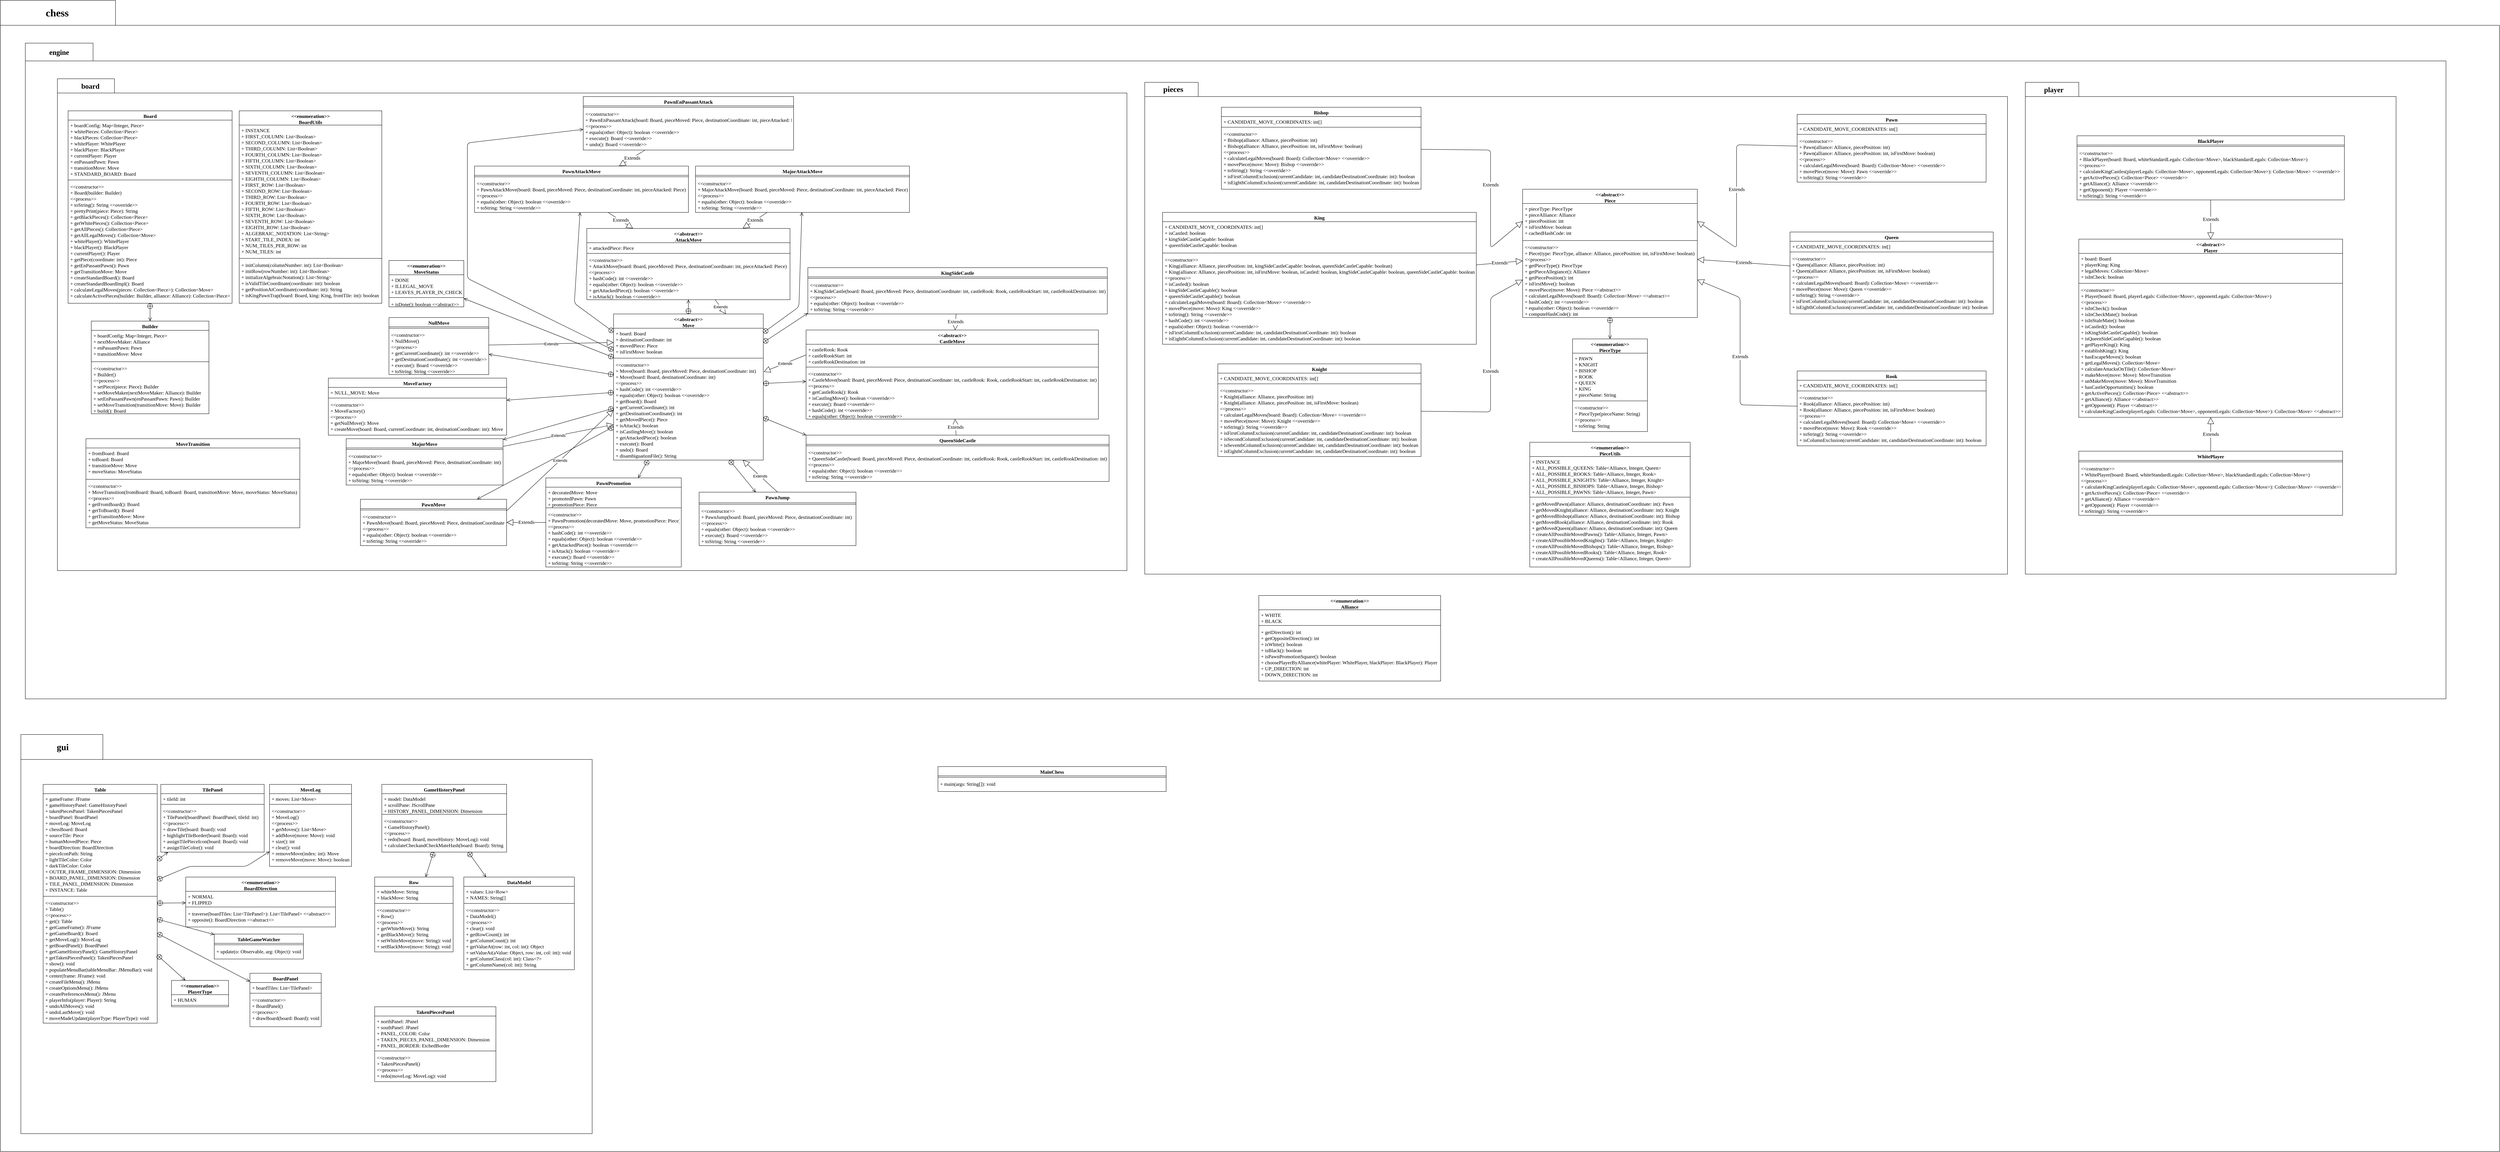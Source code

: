 <mxfile version="13.10.0" type="embed">
    <diagram id="-DoxXB5ioh9CImpn-rvL" name="Page-1">
        <mxGraphModel dx="4012" dy="4534" grid="1" gridSize="10" guides="1" tooltips="1" connect="1" arrows="1" fold="1" page="1" pageScale="1" pageWidth="850" pageHeight="1100" math="0" shadow="0">
            <root>
                <mxCell id="0"/>
                <mxCell id="1" parent="0"/>
                <mxCell id="R5cSlF86ASt4ZV3UKbgb-78" value="" style="shape=folder;fontStyle=0;spacingTop=10;tabWidth=300;tabHeight=70;tabPosition=left;html=1;fontFamily=Times New Roman;fontSize=14;" parent="1" vertex="1">
                    <mxGeometry x="-2490" y="-3280" width="7010" height="3230" as="geometry"/>
                </mxCell>
                <mxCell id="LNlhiUmVujPS2ecl1WR9-28" value="engine" style="shape=folder;fontStyle=1;spacingTop=10;tabWidth=190;tabHeight=50;tabPosition=left;html=1;fontSize=14;fontFamily=Times New Roman;" parent="1" vertex="1">
                    <mxGeometry x="-2420" y="-3160" width="6790" height="1840" as="geometry"/>
                </mxCell>
                <mxCell id="LNlhiUmVujPS2ecl1WR9-110" value="" style="shape=folder;fontStyle=1;spacingTop=10;tabWidth=150;tabHeight=40;tabPosition=left;html=1;fontSize=14;fontFamily=Times New Roman;" parent="1" vertex="1">
                    <mxGeometry x="720" y="-3050" width="2420" height="1380" as="geometry"/>
                </mxCell>
                <mxCell id="LNlhiUmVujPS2ecl1WR9-5" value="" style="shape=folder;fontStyle=1;spacingTop=10;tabWidth=160;tabHeight=40;tabPosition=left;html=1;fontSize=14;fontFamily=Times New Roman;" parent="1" vertex="1">
                    <mxGeometry x="-2330" y="-3060" width="3000" height="1380" as="geometry"/>
                </mxCell>
                <mxCell id="LNlhiUmVujPS2ecl1WR9-1" value="Board" style="swimlane;fontStyle=1;align=center;verticalAlign=top;childLayout=stackLayout;horizontal=1;startSize=26;horizontalStack=0;resizeParent=1;resizeParentMax=0;resizeLast=0;collapsible=1;marginBottom=0;fontSize=14;fontFamily=Times New Roman;" parent="1" vertex="1">
                    <mxGeometry x="-2300" y="-2970" width="460" height="540" as="geometry"/>
                </mxCell>
                <mxCell id="LNlhiUmVujPS2ecl1WR9-2" value="+ boardConfig: Map&lt;Integer, Piece&gt;&#10;+ whitePieces: Collection&lt;Piece&gt;&#10;+ blackPieces: Collection&lt;Piece&gt;&#10;+ whitePlayer: WhitePlayer&#10;+ blackPlayer: BlackPlayer&#10;+ currentPlayer: Player&#10;+ enPassantPawn: Pawn&#10;+ transitionMove: Move&#10;+ STANDARD_BOARD: Board" style="text;strokeColor=none;fillColor=none;align=left;verticalAlign=top;spacingLeft=4;spacingRight=4;overflow=hidden;rotatable=0;points=[[0,0.5],[1,0.5]];portConstraint=eastwest;fontSize=14;fontFamily=Times New Roman;" parent="LNlhiUmVujPS2ecl1WR9-1" vertex="1">
                    <mxGeometry y="26" width="460" height="164" as="geometry"/>
                </mxCell>
                <mxCell id="LNlhiUmVujPS2ecl1WR9-3" value="" style="line;strokeWidth=1;fillColor=none;align=left;verticalAlign=middle;spacingTop=-1;spacingLeft=3;spacingRight=3;rotatable=0;labelPosition=right;points=[];portConstraint=eastwest;fontSize=14;fontFamily=Times New Roman;" parent="LNlhiUmVujPS2ecl1WR9-1" vertex="1">
                    <mxGeometry y="190" width="460" height="8" as="geometry"/>
                </mxCell>
                <mxCell id="LNlhiUmVujPS2ecl1WR9-4" value="&lt;&lt;constructor&gt;&gt;&#10;+ Board(builder: Builder)&#10;&lt;&lt;process&gt;&gt;&#10;+ toString(): String &lt;&lt;override&gt;&gt;&#10;+ prettyPrint(piece: Piece): String&#10;+ getBlackPieces(): Collection&lt;Piece&gt;&#10;+ getWhitePieces(): Collection&lt;Piece&gt;&#10;+ getAllPieces(): Collection&lt;Piece&gt;&#10;+ getAllLegalMoves(): Collection&lt;Move&gt;&#10;+ whitePlayer(): WhitePlayer&#10;+ blackPlayer(): BlackPlayer&#10;+ currentPlayer(): Player&#10;+ getPiece(coordinate: int): Piece&#10;+ getEnPassantPawn(): Pawn&#10;+ getTransitionMove: Move&#10;+ createStandardBoard(): Board&#10;+ createStandardBoardImpl(): Board&#10;+ calculateLegalMoves(pieces: Collection&lt;Piece&gt;): Collection&lt;Move&gt;&#10;+ calculateActivePieces(builder: Builder, alliance: Alliance): Collection&lt;Piece&gt;&#10;" style="text;strokeColor=none;fillColor=none;align=left;verticalAlign=top;spacingLeft=4;spacingRight=4;overflow=hidden;rotatable=0;points=[[0,0.5],[1,0.5]];portConstraint=eastwest;fontSize=14;fontFamily=Times New Roman;" parent="LNlhiUmVujPS2ecl1WR9-1" vertex="1">
                    <mxGeometry y="198" width="460" height="342" as="geometry"/>
                </mxCell>
                <mxCell id="LNlhiUmVujPS2ecl1WR9-7" value="Builder" style="swimlane;fontStyle=1;align=center;verticalAlign=top;childLayout=stackLayout;horizontal=1;startSize=26;horizontalStack=0;resizeParent=1;resizeParentMax=0;resizeLast=0;collapsible=1;marginBottom=0;fontSize=14;fontFamily=Times New Roman;" parent="1" vertex="1">
                    <mxGeometry x="-2235" y="-2380" width="330" height="260" as="geometry"/>
                </mxCell>
                <mxCell id="LNlhiUmVujPS2ecl1WR9-8" value="+ boardConfig: Map&lt;Integer, Piece&gt;&#10;+ nextMoveMaker: Alliance&#10;+ enPassantPawn: Pawn&#10;+ transitionMove: Move" style="text;strokeColor=none;fillColor=none;align=left;verticalAlign=top;spacingLeft=4;spacingRight=4;overflow=hidden;rotatable=0;points=[[0,0.5],[1,0.5]];portConstraint=eastwest;fontSize=14;fontFamily=Times New Roman;" parent="LNlhiUmVujPS2ecl1WR9-7" vertex="1">
                    <mxGeometry y="26" width="330" height="84" as="geometry"/>
                </mxCell>
                <mxCell id="LNlhiUmVujPS2ecl1WR9-9" value="" style="line;strokeWidth=1;fillColor=none;align=left;verticalAlign=middle;spacingTop=-1;spacingLeft=3;spacingRight=3;rotatable=0;labelPosition=right;points=[];portConstraint=eastwest;fontSize=14;fontFamily=Times New Roman;" parent="LNlhiUmVujPS2ecl1WR9-7" vertex="1">
                    <mxGeometry y="110" width="330" height="8" as="geometry"/>
                </mxCell>
                <mxCell id="LNlhiUmVujPS2ecl1WR9-10" value="&lt;&lt;constructor&gt;&gt;&#10;+ Builder()&#10;&lt;&lt;process&gt;&gt;&#10;+ setPiece(piece: Piece): Builder&#10;+ setMoveMaker(nextMoveMaker: Alliance): Builder&#10;+ setEnPassantPawn(enPassantPawn: Pawn): Builder&#10;+ setMoveTransition(transitionMove: Move): Builder&#10;+ build(): Board&#10;" style="text;strokeColor=none;fillColor=none;align=left;verticalAlign=top;spacingLeft=4;spacingRight=4;overflow=hidden;rotatable=0;points=[[0,0.5],[1,0.5]];portConstraint=eastwest;fontSize=14;fontFamily=Times New Roman;" parent="LNlhiUmVujPS2ecl1WR9-7" vertex="1">
                    <mxGeometry y="118" width="330" height="142" as="geometry"/>
                </mxCell>
                <mxCell id="LNlhiUmVujPS2ecl1WR9-12" value="" style="endArrow=open;startArrow=circlePlus;endFill=0;startFill=0;endSize=8;html=1;fontSize=14;fontFamily=Times New Roman;" parent="1" source="LNlhiUmVujPS2ecl1WR9-4" target="LNlhiUmVujPS2ecl1WR9-7" edge="1">
                    <mxGeometry width="160" relative="1" as="geometry">
                        <mxPoint x="-2340" y="-2510" as="sourcePoint"/>
                        <mxPoint x="-2180" y="-2510" as="targetPoint"/>
                    </mxGeometry>
                </mxCell>
                <mxCell id="LNlhiUmVujPS2ecl1WR9-13" value="&lt;&lt;enumeration&gt;&gt;&#10;BoardUtils" style="swimlane;fontStyle=1;align=center;verticalAlign=top;childLayout=stackLayout;horizontal=1;startSize=40;horizontalStack=0;resizeParent=1;resizeParentMax=0;resizeLast=0;collapsible=1;marginBottom=0;fontSize=14;fontFamily=Times New Roman;" parent="1" vertex="1">
                    <mxGeometry x="-1820" y="-2970" width="400" height="540" as="geometry"/>
                </mxCell>
                <mxCell id="LNlhiUmVujPS2ecl1WR9-14" value="+ INSTANCE&#10;+ FIRST_COLUMN: List&lt;Boolean&gt;&#10;+ SECOND_COLUMN: List&lt;Boolean&gt;&#10;+ THIRD_COLUMN: List&lt;Boolean&gt;&#10;+ FOURTH_COLUMN: List&lt;Boolean&gt;&#10;+ FIFTH_COLUMN: List&lt;Boolean&gt;&#10;+ SIXTH_COLUMN: List&lt;Boolean&gt;&#10;+ SEVENTH_COLUMN: List&lt;Boolean&gt;&#10;+ EIGHTH_COLUMN: List&lt;Boolean&gt;&#10;+ FIRST_ROW: List&lt;Boolean&gt;&#10;+ SECOND_ROW: List&lt;Boolean&gt;&#10;+ THIRD_ROW: List&lt;Boolean&gt;&#10;+ FOURTH_ROW: List&lt;Boolean&gt;&#10;+ FIFTH_ROW: List&lt;Boolean&gt;&#10;+ SIXTH_ROW: List&lt;Boolean&gt;&#10;+ SEVENTH_ROW: List&lt;Boolean&gt;&#10;+ EIGHTH_ROW: List&lt;Boolean&gt;&#10;+ ALGEBRAIC_NOTATION: List&lt;String&gt;&#10;+ START_TILE_INDEX: int&#10;+ NUM_TILES_PER_ROW: int&#10;+ NUM_TILES: int" style="text;strokeColor=none;fillColor=none;align=left;verticalAlign=top;spacingLeft=4;spacingRight=4;overflow=hidden;rotatable=0;points=[[0,0.5],[1,0.5]];portConstraint=eastwest;fontSize=14;fontFamily=Times New Roman;" parent="LNlhiUmVujPS2ecl1WR9-13" vertex="1">
                    <mxGeometry y="40" width="400" height="370" as="geometry"/>
                </mxCell>
                <mxCell id="LNlhiUmVujPS2ecl1WR9-15" value="" style="line;strokeWidth=1;fillColor=none;align=left;verticalAlign=middle;spacingTop=-1;spacingLeft=3;spacingRight=3;rotatable=0;labelPosition=right;points=[];portConstraint=eastwest;fontSize=14;fontFamily=Times New Roman;" parent="LNlhiUmVujPS2ecl1WR9-13" vertex="1">
                    <mxGeometry y="410" width="400" height="8" as="geometry"/>
                </mxCell>
                <mxCell id="LNlhiUmVujPS2ecl1WR9-16" value="+ initColumn(columnNumber: int): List&lt;Boolean&gt;&#10;+ initRow(rowNumber: int): List&lt;Boolean&gt;&#10;+ initializeAlgebraicNotation(): List&lt;String&gt;&#10;+ isValidTileCoordinate(coordinate: int): boolean&#10;+ getPositionAtCoordinate(coordinate: int): String&#10;+ isKingPawnTrap(board: Board, king: King, frontTile: int): boolean" style="text;strokeColor=none;fillColor=none;align=left;verticalAlign=top;spacingLeft=4;spacingRight=4;overflow=hidden;rotatable=0;points=[[0,0.5],[1,0.5]];portConstraint=eastwest;fontSize=14;fontFamily=Times New Roman;" parent="LNlhiUmVujPS2ecl1WR9-13" vertex="1">
                    <mxGeometry y="418" width="400" height="122" as="geometry"/>
                </mxCell>
                <mxCell id="LNlhiUmVujPS2ecl1WR9-18" value="&lt;&lt;abstract&gt;&gt;&#10;Move" style="swimlane;fontStyle=1;align=center;verticalAlign=top;childLayout=stackLayout;horizontal=1;startSize=40;horizontalStack=0;resizeParent=1;resizeParentMax=0;resizeLast=0;collapsible=1;marginBottom=0;fontSize=14;fontFamily=Times New Roman;" parent="1" vertex="1">
                    <mxGeometry x="-770" y="-2400" width="420" height="410" as="geometry">
                        <mxRectangle x="1110" width="110" height="40" as="alternateBounds"/>
                    </mxGeometry>
                </mxCell>
                <mxCell id="LNlhiUmVujPS2ecl1WR9-19" value="+ board: Board&#10;+ destinationCoordinate: int&#10;+ movedPiece: Piece&#10;+ isFirstMove: boolean" style="text;strokeColor=none;fillColor=none;align=left;verticalAlign=top;spacingLeft=4;spacingRight=4;overflow=hidden;rotatable=0;points=[[0,0.5],[1,0.5]];portConstraint=eastwest;fontSize=14;fontFamily=Times New Roman;" parent="LNlhiUmVujPS2ecl1WR9-18" vertex="1">
                    <mxGeometry y="40" width="420" height="80" as="geometry"/>
                </mxCell>
                <mxCell id="LNlhiUmVujPS2ecl1WR9-20" value="" style="line;strokeWidth=1;fillColor=none;align=left;verticalAlign=middle;spacingTop=-1;spacingLeft=3;spacingRight=3;rotatable=0;labelPosition=right;points=[];portConstraint=eastwest;fontSize=14;fontFamily=Times New Roman;" parent="LNlhiUmVujPS2ecl1WR9-18" vertex="1">
                    <mxGeometry y="120" width="420" height="8" as="geometry"/>
                </mxCell>
                <mxCell id="LNlhiUmVujPS2ecl1WR9-21" value="&lt;&lt;constructor&gt;&gt;&#10;+ Move(board: Board, pieceMoved: Piece, destinationCoordinate: int)&#10;+ Move(board: Board, destinationCoordinate: int)&#10;&lt;&lt;process&gt;&gt;&#10;+ hashCode(): int &lt;&lt;overrride&gt;&gt;&#10;+ equals(other: Object): boolean &lt;&lt;override&gt;&gt;&#10;+ getBoard(): Board&#10;+ getCurrentCoordinate(): int&#10;+ getDestinationCoordinate(): int&#10;+ getMovedPiece(): Piece&#10;+ isAttack(): boolean&#10;+ isCastlingMove(): boolean&#10;+ getAttackedPiece(): boolean&#10;+ execute(): Board&#10;+ undo(): Board&#10;+ disambiguationFile(): String&#10;" style="text;strokeColor=none;fillColor=none;align=left;verticalAlign=top;spacingLeft=4;spacingRight=4;overflow=hidden;rotatable=0;points=[[0,0.5],[1,0.5]];portConstraint=eastwest;fontSize=14;fontFamily=Times New Roman;" parent="LNlhiUmVujPS2ecl1WR9-18" vertex="1">
                    <mxGeometry y="128" width="420" height="282" as="geometry"/>
                </mxCell>
                <mxCell id="LNlhiUmVujPS2ecl1WR9-23" value="MoveTransition" style="swimlane;fontStyle=1;align=center;verticalAlign=top;childLayout=stackLayout;horizontal=1;startSize=26;horizontalStack=0;resizeParent=1;resizeParentMax=0;resizeLast=0;collapsible=1;marginBottom=0;fontSize=14;fontFamily=Times New Roman;" parent="1" vertex="1">
                    <mxGeometry x="-2250" y="-2050" width="600" height="250" as="geometry"/>
                </mxCell>
                <mxCell id="LNlhiUmVujPS2ecl1WR9-24" value="+ fromBoard: Board&#10;+ toBoard: Board&#10;+ transitionMove: Move&#10;+ moveStatus: MoveStatus" style="text;strokeColor=none;fillColor=none;align=left;verticalAlign=top;spacingLeft=4;spacingRight=4;overflow=hidden;rotatable=0;points=[[0,0.5],[1,0.5]];portConstraint=eastwest;fontSize=14;fontFamily=Times New Roman;" parent="LNlhiUmVujPS2ecl1WR9-23" vertex="1">
                    <mxGeometry y="26" width="600" height="84" as="geometry"/>
                </mxCell>
                <mxCell id="LNlhiUmVujPS2ecl1WR9-25" value="" style="line;strokeWidth=1;fillColor=none;align=left;verticalAlign=middle;spacingTop=-1;spacingLeft=3;spacingRight=3;rotatable=0;labelPosition=right;points=[];portConstraint=eastwest;fontSize=14;fontFamily=Times New Roman;" parent="LNlhiUmVujPS2ecl1WR9-23" vertex="1">
                    <mxGeometry y="110" width="600" height="8" as="geometry"/>
                </mxCell>
                <mxCell id="LNlhiUmVujPS2ecl1WR9-26" value="&lt;&lt;constructor&gt;&gt;&#10;+ MoveTransition(fromBoard: Board, toBoard: Board, transitionMove: Move, moveStatus: MoveStatus)&#10;&lt;&lt;process&gt;&gt;&#10;+ getFromBoard(): Board&#10;+ getToBoard(): Board&#10;+ getTransitionMove: Move&#10;+ getMoveStatus: MoveStatus" style="text;strokeColor=none;fillColor=none;align=left;verticalAlign=top;spacingLeft=4;spacingRight=4;overflow=hidden;rotatable=0;points=[[0,0.5],[1,0.5]];portConstraint=eastwest;fontSize=14;fontFamily=Times New Roman;" parent="LNlhiUmVujPS2ecl1WR9-23" vertex="1">
                    <mxGeometry y="118" width="600" height="132" as="geometry"/>
                </mxCell>
                <mxCell id="LNlhiUmVujPS2ecl1WR9-29" value="&lt;&lt;enumeration&gt;&gt;&#10;MoveStatus" style="swimlane;fontStyle=1;align=center;verticalAlign=top;childLayout=stackLayout;horizontal=1;startSize=40;horizontalStack=0;resizeParent=1;resizeParentMax=0;resizeLast=0;collapsible=1;marginBottom=0;fontSize=14;fontFamily=Times New Roman;" parent="1" vertex="1">
                    <mxGeometry x="-1400" y="-2550" width="210" height="130" as="geometry">
                        <mxRectangle x="480" y="440" width="130" height="40" as="alternateBounds"/>
                    </mxGeometry>
                </mxCell>
                <mxCell id="LNlhiUmVujPS2ecl1WR9-30" value="+ DONE&#10;+ ILLEGAL_MOVE&#10;+ LEAVES_PLAYER_IN_CHECK" style="text;strokeColor=none;fillColor=none;align=left;verticalAlign=top;spacingLeft=4;spacingRight=4;overflow=hidden;rotatable=0;points=[[0,0.5],[1,0.5]];portConstraint=eastwest;fontSize=14;fontFamily=Times New Roman;" parent="LNlhiUmVujPS2ecl1WR9-29" vertex="1">
                    <mxGeometry y="40" width="210" height="60" as="geometry"/>
                </mxCell>
                <mxCell id="LNlhiUmVujPS2ecl1WR9-31" value="" style="line;strokeWidth=1;fillColor=none;align=left;verticalAlign=middle;spacingTop=-1;spacingLeft=3;spacingRight=3;rotatable=0;labelPosition=right;points=[];portConstraint=eastwest;fontSize=14;fontFamily=Times New Roman;" parent="LNlhiUmVujPS2ecl1WR9-29" vertex="1">
                    <mxGeometry y="100" width="210" height="8" as="geometry"/>
                </mxCell>
                <mxCell id="LNlhiUmVujPS2ecl1WR9-32" value="+ isDone(): boolean &lt;&lt;abstract&gt;&gt;" style="text;strokeColor=none;fillColor=none;align=left;verticalAlign=top;spacingLeft=4;spacingRight=4;overflow=hidden;rotatable=0;points=[[0,0.5],[1,0.5]];portConstraint=eastwest;fontSize=14;fontFamily=Times New Roman;" parent="LNlhiUmVujPS2ecl1WR9-29" vertex="1">
                    <mxGeometry y="108" width="210" height="22" as="geometry"/>
                </mxCell>
                <mxCell id="LNlhiUmVujPS2ecl1WR9-33" value="MoveFactory" style="swimlane;fontStyle=1;align=center;verticalAlign=top;childLayout=stackLayout;horizontal=1;startSize=26;horizontalStack=0;resizeParent=1;resizeParentMax=0;resizeLast=0;collapsible=1;marginBottom=0;fontSize=14;fontFamily=Times New Roman;" parent="1" vertex="1">
                    <mxGeometry x="-1570" y="-2220" width="500" height="160" as="geometry">
                        <mxRectangle x="1100" y="-150" width="110" height="26" as="alternateBounds"/>
                    </mxGeometry>
                </mxCell>
                <mxCell id="LNlhiUmVujPS2ecl1WR9-34" value="+ NULL_MOVE: Move" style="text;strokeColor=none;fillColor=none;align=left;verticalAlign=top;spacingLeft=4;spacingRight=4;overflow=hidden;rotatable=0;points=[[0,0.5],[1,0.5]];portConstraint=eastwest;fontSize=14;fontFamily=Times New Roman;" parent="LNlhiUmVujPS2ecl1WR9-33" vertex="1">
                    <mxGeometry y="26" width="500" height="26" as="geometry"/>
                </mxCell>
                <mxCell id="LNlhiUmVujPS2ecl1WR9-35" value="" style="line;strokeWidth=1;fillColor=none;align=left;verticalAlign=middle;spacingTop=-1;spacingLeft=3;spacingRight=3;rotatable=0;labelPosition=right;points=[];portConstraint=eastwest;fontSize=14;fontFamily=Times New Roman;" parent="LNlhiUmVujPS2ecl1WR9-33" vertex="1">
                    <mxGeometry y="52" width="500" height="8" as="geometry"/>
                </mxCell>
                <mxCell id="LNlhiUmVujPS2ecl1WR9-36" value="&lt;&lt;constructor&gt;&gt;&#10;+ MoveFactory()&#10;&lt;&lt;process&gt;&gt;&#10;+ getNullMove(): Move&#10;+ createMove(board: Board, currentCoordinate: int, destinationCoordinate: int): Move" style="text;strokeColor=none;fillColor=none;align=left;verticalAlign=top;spacingLeft=4;spacingRight=4;overflow=hidden;rotatable=0;points=[[0,0.5],[1,0.5]];portConstraint=eastwest;fontSize=14;fontFamily=Times New Roman;" parent="LNlhiUmVujPS2ecl1WR9-33" vertex="1">
                    <mxGeometry y="60" width="500" height="100" as="geometry"/>
                </mxCell>
                <mxCell id="LNlhiUmVujPS2ecl1WR9-38" value="NullMove" style="swimlane;fontStyle=1;align=center;verticalAlign=top;childLayout=stackLayout;horizontal=1;startSize=26;horizontalStack=0;resizeParent=1;resizeParentMax=0;resizeLast=0;collapsible=1;marginBottom=0;fontSize=14;fontFamily=Times New Roman;" parent="1" vertex="1">
                    <mxGeometry x="-1400" y="-2390" width="280" height="160" as="geometry">
                        <mxRectangle x="1580" y="470" width="90" height="26" as="alternateBounds"/>
                    </mxGeometry>
                </mxCell>
                <mxCell id="LNlhiUmVujPS2ecl1WR9-40" value="" style="line;strokeWidth=1;fillColor=none;align=left;verticalAlign=middle;spacingTop=-1;spacingLeft=3;spacingRight=3;rotatable=0;labelPosition=right;points=[];portConstraint=eastwest;fontSize=14;fontFamily=Times New Roman;" parent="LNlhiUmVujPS2ecl1WR9-38" vertex="1">
                    <mxGeometry y="26" width="280" height="8" as="geometry"/>
                </mxCell>
                <mxCell id="LNlhiUmVujPS2ecl1WR9-41" value="&lt;&lt;constructor&gt;&gt;&#10;+ NullMove()&#10;&lt;&lt;process&gt;&gt;&#10;+ getCurrentCoordinate(): int &lt;&lt;override&gt;&gt;&#10;+ getDestinationCoordinate(): int &lt;&lt;override&gt;&gt;&#10;+ execute(): Board &lt;&lt;override&gt;&gt;&#10;+ toString: String &lt;&lt;override&gt;&gt;" style="text;strokeColor=none;fillColor=none;align=left;verticalAlign=top;spacingLeft=4;spacingRight=4;overflow=hidden;rotatable=0;points=[[0,0.5],[1,0.5]];portConstraint=eastwest;fontSize=14;fontFamily=Times New Roman;" parent="LNlhiUmVujPS2ecl1WR9-38" vertex="1">
                    <mxGeometry y="34" width="280" height="126" as="geometry"/>
                </mxCell>
                <mxCell id="LNlhiUmVujPS2ecl1WR9-42" value="&lt;&lt;abstract&gt;&gt;&#10;AttackMove" style="swimlane;fontStyle=1;align=center;verticalAlign=top;childLayout=stackLayout;horizontal=1;startSize=40;horizontalStack=0;resizeParent=1;resizeParentMax=0;resizeLast=0;collapsible=1;marginBottom=0;fontSize=14;fontFamily=Times New Roman;" parent="1" vertex="1">
                    <mxGeometry x="-845" y="-2640" width="570" height="200" as="geometry">
                        <mxRectangle x="900" width="110" height="40" as="alternateBounds"/>
                    </mxGeometry>
                </mxCell>
                <mxCell id="LNlhiUmVujPS2ecl1WR9-43" value="+ attackedPiece: Piece" style="text;strokeColor=none;fillColor=none;align=left;verticalAlign=top;spacingLeft=4;spacingRight=4;overflow=hidden;rotatable=0;points=[[0,0.5],[1,0.5]];portConstraint=eastwest;fontSize=14;fontFamily=Times New Roman;" parent="LNlhiUmVujPS2ecl1WR9-42" vertex="1">
                    <mxGeometry y="40" width="570" height="26" as="geometry"/>
                </mxCell>
                <mxCell id="LNlhiUmVujPS2ecl1WR9-44" value="" style="line;strokeWidth=1;fillColor=none;align=left;verticalAlign=middle;spacingTop=-1;spacingLeft=3;spacingRight=3;rotatable=0;labelPosition=right;points=[];portConstraint=eastwest;fontSize=14;fontFamily=Times New Roman;" parent="LNlhiUmVujPS2ecl1WR9-42" vertex="1">
                    <mxGeometry y="66" width="570" height="8" as="geometry"/>
                </mxCell>
                <mxCell id="LNlhiUmVujPS2ecl1WR9-45" value="&lt;&lt;constructor&gt;&gt;&#10;+ AttackMove(board: Board, pieceMoved: Piece, destinationCoordinate: int, pieceAttacked: Piece)&#10;&lt;&lt;process&gt;&gt;&#10;+ hashCode(): int &lt;&lt;override&gt;&gt;&#10;+ equals(other: Object): boolean &lt;&lt;override&gt;&gt;&#10;+ getAttackedPiece(): boolean &lt;&lt;override&gt;&gt;&#10;+ isAttack(): boolean &lt;&lt;override&gt;&gt;" style="text;strokeColor=none;fillColor=none;align=left;verticalAlign=top;spacingLeft=4;spacingRight=4;overflow=hidden;rotatable=0;points=[[0,0.5],[1,0.5]];portConstraint=eastwest;fontSize=14;fontFamily=Times New Roman;" parent="LNlhiUmVujPS2ecl1WR9-42" vertex="1">
                    <mxGeometry y="74" width="570" height="126" as="geometry"/>
                </mxCell>
                <mxCell id="LNlhiUmVujPS2ecl1WR9-46" value="&lt;&lt;abstract&gt;&gt;&#10;CastleMove" style="swimlane;fontStyle=1;align=center;verticalAlign=top;childLayout=stackLayout;horizontal=1;startSize=40;horizontalStack=0;resizeParent=1;resizeParentMax=0;resizeLast=0;collapsible=1;marginBottom=0;fontSize=14;fontFamily=Times New Roman;" parent="1" vertex="1">
                    <mxGeometry x="-230" y="-2355" width="820" height="250" as="geometry">
                        <mxRectangle x="920" y="330" width="110" height="40" as="alternateBounds"/>
                    </mxGeometry>
                </mxCell>
                <mxCell id="LNlhiUmVujPS2ecl1WR9-47" value="+ castleRook: Rook&#10;+ castleRookStart: int&#10;+ castleRookDestination: int" style="text;strokeColor=none;fillColor=none;align=left;verticalAlign=top;spacingLeft=4;spacingRight=4;overflow=hidden;rotatable=0;points=[[0,0.5],[1,0.5]];portConstraint=eastwest;fontSize=14;fontFamily=Times New Roman;" parent="LNlhiUmVujPS2ecl1WR9-46" vertex="1">
                    <mxGeometry y="40" width="820" height="60" as="geometry"/>
                </mxCell>
                <mxCell id="LNlhiUmVujPS2ecl1WR9-48" value="" style="line;strokeWidth=1;fillColor=none;align=left;verticalAlign=middle;spacingTop=-1;spacingLeft=3;spacingRight=3;rotatable=0;labelPosition=right;points=[];portConstraint=eastwest;fontSize=14;fontFamily=Times New Roman;" parent="LNlhiUmVujPS2ecl1WR9-46" vertex="1">
                    <mxGeometry y="100" width="820" height="8" as="geometry"/>
                </mxCell>
                <mxCell id="LNlhiUmVujPS2ecl1WR9-49" value="&lt;&lt;constructor&gt;&gt;&#10;+ CastleMove(board: Board, pieceMoved: Piece, destinationCoordinate: int, castleRook: Rook, castleRookStart: int, castleRookDestination: int)&#10;&lt;&lt;process&gt;&gt;&#10;+ getCastleRook(): Rook&#10;+ isCastlingMove(): boolean &lt;&lt;override&gt;&gt;&#10;+ execute(): Board &lt;&lt;override&gt;&gt;&#10;+ hashCode(): int &lt;&lt;override&gt;&gt;&#10;+ equals(other: Object): boolean &lt;&lt;override&gt;&gt;" style="text;strokeColor=none;fillColor=none;align=left;verticalAlign=top;spacingLeft=4;spacingRight=4;overflow=hidden;rotatable=0;points=[[0,0.5],[1,0.5]];portConstraint=eastwest;fontSize=14;fontFamily=Times New Roman;" parent="LNlhiUmVujPS2ecl1WR9-46" vertex="1">
                    <mxGeometry y="108" width="820" height="142" as="geometry"/>
                </mxCell>
                <mxCell id="LNlhiUmVujPS2ecl1WR9-50" value="PawnJump" style="swimlane;fontStyle=1;align=center;verticalAlign=top;childLayout=stackLayout;horizontal=1;startSize=30;horizontalStack=0;resizeParent=1;resizeParentMax=0;resizeLast=0;collapsible=1;marginBottom=0;fontSize=14;fontFamily=Times New Roman;" parent="1" vertex="1">
                    <mxGeometry x="-530" y="-1900" width="440" height="150" as="geometry">
                        <mxRectangle x="1390" y="135" width="100" height="30" as="alternateBounds"/>
                    </mxGeometry>
                </mxCell>
                <mxCell id="LNlhiUmVujPS2ecl1WR9-52" value="" style="line;strokeWidth=1;fillColor=none;align=left;verticalAlign=middle;spacingTop=-1;spacingLeft=3;spacingRight=3;rotatable=0;labelPosition=right;points=[];portConstraint=eastwest;fontSize=14;fontFamily=Times New Roman;" parent="LNlhiUmVujPS2ecl1WR9-50" vertex="1">
                    <mxGeometry y="30" width="440" height="8" as="geometry"/>
                </mxCell>
                <mxCell id="LNlhiUmVujPS2ecl1WR9-53" value="&lt;&lt;constructor&gt;&gt;&#10;+ PawnJump(board: Board, pieceMoved: Piece, destinationCoordinate: int)&#10;&lt;&lt;process&gt;&gt;&#10;+ equals(other: Object): boolean &lt;&lt;override&gt;&gt;&#10;+ execute(): Board &lt;&lt;override&gt;&gt;&#10;+ toString: String &lt;&lt;override&gt;&gt;&#10;" style="text;strokeColor=none;fillColor=none;align=left;verticalAlign=top;spacingLeft=4;spacingRight=4;overflow=hidden;rotatable=0;points=[[0,0.5],[1,0.5]];portConstraint=eastwest;fontSize=14;fontFamily=Times New Roman;" parent="LNlhiUmVujPS2ecl1WR9-50" vertex="1">
                    <mxGeometry y="38" width="440" height="112" as="geometry"/>
                </mxCell>
                <mxCell id="LNlhiUmVujPS2ecl1WR9-54" value="PawnMove" style="swimlane;fontStyle=1;align=center;verticalAlign=top;childLayout=stackLayout;horizontal=1;startSize=26;horizontalStack=0;resizeParent=1;resizeParentMax=0;resizeLast=0;collapsible=1;marginBottom=0;fontSize=14;fontFamily=Times New Roman;" parent="1" vertex="1">
                    <mxGeometry x="-1480" y="-1880" width="410" height="130" as="geometry">
                        <mxRectangle x="1230" y="300" width="90" height="26" as="alternateBounds"/>
                    </mxGeometry>
                </mxCell>
                <mxCell id="LNlhiUmVujPS2ecl1WR9-56" value="" style="line;strokeWidth=1;fillColor=none;align=left;verticalAlign=middle;spacingTop=-1;spacingLeft=3;spacingRight=3;rotatable=0;labelPosition=right;points=[];portConstraint=eastwest;fontSize=14;fontFamily=Times New Roman;" parent="LNlhiUmVujPS2ecl1WR9-54" vertex="1">
                    <mxGeometry y="26" width="410" height="8" as="geometry"/>
                </mxCell>
                <mxCell id="LNlhiUmVujPS2ecl1WR9-57" value="&lt;&lt;constructor&gt;&gt;&#10;+ PawnMove(board: Board, pieceMoved: Piece, destinationCoordinate: int)&#10;&lt;&lt;process&gt;&gt;&#10;+ equals(other: Object): boolean &lt;&lt;override&gt;&gt;&#10;+ toString: String &lt;&lt;override&gt;&gt;&#10;" style="text;strokeColor=none;fillColor=none;align=left;verticalAlign=top;spacingLeft=4;spacingRight=4;overflow=hidden;rotatable=0;points=[[0,0.5],[1,0.5]];portConstraint=eastwest;fontSize=14;fontFamily=Times New Roman;" parent="LNlhiUmVujPS2ecl1WR9-54" vertex="1">
                    <mxGeometry y="34" width="410" height="96" as="geometry"/>
                </mxCell>
                <mxCell id="LNlhiUmVujPS2ecl1WR9-58" value="MajorMove" style="swimlane;fontStyle=1;align=center;verticalAlign=top;childLayout=stackLayout;horizontal=1;startSize=26;horizontalStack=0;resizeParent=1;resizeParentMax=0;resizeLast=0;collapsible=1;marginBottom=0;fontSize=14;fontFamily=Times New Roman;" parent="1" vertex="1">
                    <mxGeometry x="-1520" y="-2050" width="440" height="130" as="geometry">
                        <mxRectangle x="1580" y="114" width="100" height="26" as="alternateBounds"/>
                    </mxGeometry>
                </mxCell>
                <mxCell id="LNlhiUmVujPS2ecl1WR9-60" value="" style="line;strokeWidth=1;fillColor=none;align=left;verticalAlign=middle;spacingTop=-1;spacingLeft=3;spacingRight=3;rotatable=0;labelPosition=right;points=[];portConstraint=eastwest;fontSize=14;fontFamily=Times New Roman;" parent="LNlhiUmVujPS2ecl1WR9-58" vertex="1">
                    <mxGeometry y="26" width="440" height="8" as="geometry"/>
                </mxCell>
                <mxCell id="LNlhiUmVujPS2ecl1WR9-61" value="&lt;&lt;constructor&gt;&gt;&#10;+ MajorMove(board: Board, pieceMoved: Piece, destinationCoordinate: int)&#10;&lt;&lt;process&gt;&gt;&#10;+ equals(other: Object): boolean &lt;&lt;override&gt;&gt;&#10;+ toString: String &lt;&lt;override&gt;&gt;&#10;" style="text;strokeColor=none;fillColor=none;align=left;verticalAlign=top;spacingLeft=4;spacingRight=4;overflow=hidden;rotatable=0;points=[[0,0.5],[1,0.5]];portConstraint=eastwest;fontSize=14;fontFamily=Times New Roman;" parent="LNlhiUmVujPS2ecl1WR9-58" vertex="1">
                    <mxGeometry y="34" width="440" height="96" as="geometry"/>
                </mxCell>
                <mxCell id="LNlhiUmVujPS2ecl1WR9-62" value="PawnPromotion" style="swimlane;fontStyle=1;align=center;verticalAlign=top;childLayout=stackLayout;horizontal=1;startSize=26;horizontalStack=0;resizeParent=1;resizeParentMax=0;resizeLast=0;collapsible=1;marginBottom=0;fontSize=14;fontFamily=Times New Roman;" parent="1" vertex="1">
                    <mxGeometry x="-960" y="-1940" width="380" height="250" as="geometry">
                        <mxRectangle x="1380" y="510" width="120" height="26" as="alternateBounds"/>
                    </mxGeometry>
                </mxCell>
                <mxCell id="LNlhiUmVujPS2ecl1WR9-63" value="+ decoratedMove: Move&#10;+ promotedPawn: Pawn&#10;+ promotionPiece: Piece" style="text;strokeColor=none;fillColor=none;align=left;verticalAlign=top;spacingLeft=4;spacingRight=4;overflow=hidden;rotatable=0;points=[[0,0.5],[1,0.5]];portConstraint=eastwest;fontSize=14;fontFamily=Times New Roman;" parent="LNlhiUmVujPS2ecl1WR9-62" vertex="1">
                    <mxGeometry y="26" width="380" height="54" as="geometry"/>
                </mxCell>
                <mxCell id="LNlhiUmVujPS2ecl1WR9-64" value="" style="line;strokeWidth=1;fillColor=none;align=left;verticalAlign=middle;spacingTop=-1;spacingLeft=3;spacingRight=3;rotatable=0;labelPosition=right;points=[];portConstraint=eastwest;fontSize=14;fontFamily=Times New Roman;" parent="LNlhiUmVujPS2ecl1WR9-62" vertex="1">
                    <mxGeometry y="80" width="380" height="8" as="geometry"/>
                </mxCell>
                <mxCell id="LNlhiUmVujPS2ecl1WR9-65" value="&lt;&lt;constructor&gt;&gt;&#10;+ PawnPromotion(decoratedMove: Move, promotionPiece: Piece)&#10;&lt;&lt;process&gt;&gt;&#10;+ hashCode(): int &lt;&lt;override&gt;&gt;&#10;+ equals(other: Object): boolean &lt;&lt;override&gt;&gt;&#10;+ getAttackedPiece(): boolean &lt;&lt;override&gt;&gt;&#10;+ isAttack(): boolean &lt;&lt;override&gt;&gt;&#10;+ execute(): Board &lt;&lt;override&gt;&gt;&#10;+ toString: String &lt;&lt;override&gt;&gt;&#10;" style="text;strokeColor=none;fillColor=none;align=left;verticalAlign=top;spacingLeft=4;spacingRight=4;overflow=hidden;rotatable=0;points=[[0,0.5],[1,0.5]];portConstraint=eastwest;fontSize=14;fontFamily=Times New Roman;" parent="LNlhiUmVujPS2ecl1WR9-62" vertex="1">
                    <mxGeometry y="88" width="380" height="162" as="geometry"/>
                </mxCell>
                <mxCell id="LNlhiUmVujPS2ecl1WR9-66" value="MajorAttackMove" style="swimlane;fontStyle=1;align=center;verticalAlign=top;childLayout=stackLayout;horizontal=1;startSize=26;horizontalStack=0;resizeParent=1;resizeParentMax=0;resizeLast=0;collapsible=1;marginBottom=0;fontSize=14;fontFamily=Times New Roman;" parent="1" vertex="1">
                    <mxGeometry x="-540" y="-2815" width="600" height="130" as="geometry">
                        <mxRectangle x="600" y="-406" width="130" height="26" as="alternateBounds"/>
                    </mxGeometry>
                </mxCell>
                <mxCell id="LNlhiUmVujPS2ecl1WR9-68" value="" style="line;strokeWidth=1;fillColor=none;align=left;verticalAlign=middle;spacingTop=-1;spacingLeft=3;spacingRight=3;rotatable=0;labelPosition=right;points=[];portConstraint=eastwest;fontSize=14;fontFamily=Times New Roman;" parent="LNlhiUmVujPS2ecl1WR9-66" vertex="1">
                    <mxGeometry y="26" width="600" height="8" as="geometry"/>
                </mxCell>
                <mxCell id="LNlhiUmVujPS2ecl1WR9-69" value="&lt;&lt;constructor&gt;&gt;&#10;+ MajorAttackMove(board: Board, pieceMoved: Piece, destinationCoordinate: int, pieceAttacked: Piece)&#10;&lt;&lt;process&gt;&gt;&#10;+ equals(other: Object): boolean &lt;&lt;override&gt;&gt;&#10;+ toString: String &lt;&lt;override&gt;&gt;" style="text;strokeColor=none;fillColor=none;align=left;verticalAlign=top;spacingLeft=4;spacingRight=4;overflow=hidden;rotatable=0;points=[[0,0.5],[1,0.5]];portConstraint=eastwest;fontSize=14;fontFamily=Times New Roman;" parent="LNlhiUmVujPS2ecl1WR9-66" vertex="1">
                    <mxGeometry y="34" width="600" height="96" as="geometry"/>
                </mxCell>
                <mxCell id="LNlhiUmVujPS2ecl1WR9-70" value="PawnAttackMove" style="swimlane;fontStyle=1;align=center;verticalAlign=top;childLayout=stackLayout;horizontal=1;startSize=26;horizontalStack=0;resizeParent=1;resizeParentMax=0;resizeLast=0;collapsible=1;marginBottom=0;fontSize=14;fontFamily=Times New Roman;" parent="1" vertex="1">
                    <mxGeometry x="-1160" y="-2815" width="600" height="130" as="geometry">
                        <mxRectangle x="1520" y="-280" width="130" height="26" as="alternateBounds"/>
                    </mxGeometry>
                </mxCell>
                <mxCell id="LNlhiUmVujPS2ecl1WR9-72" value="" style="line;strokeWidth=1;fillColor=none;align=left;verticalAlign=middle;spacingTop=-1;spacingLeft=3;spacingRight=3;rotatable=0;labelPosition=right;points=[];portConstraint=eastwest;fontSize=14;fontFamily=Times New Roman;" parent="LNlhiUmVujPS2ecl1WR9-70" vertex="1">
                    <mxGeometry y="26" width="600" height="8" as="geometry"/>
                </mxCell>
                <mxCell id="LNlhiUmVujPS2ecl1WR9-73" value="&lt;&lt;constructor&gt;&gt;&#10;+ PawnAttackMove(board: Board, pieceMoved: Piece, destinationCoordinate: int, pieceAttacked: Piece)&#10;&lt;&lt;process&gt;&gt;&#10;+ equals(other: Object): boolean &lt;&lt;override&gt;&gt;&#10;+ toString: String &lt;&lt;override&gt;&gt;" style="text;strokeColor=none;fillColor=none;align=left;verticalAlign=top;spacingLeft=4;spacingRight=4;overflow=hidden;rotatable=0;points=[[0,0.5],[1,0.5]];portConstraint=eastwest;fontSize=14;fontFamily=Times New Roman;" parent="LNlhiUmVujPS2ecl1WR9-70" vertex="1">
                    <mxGeometry y="34" width="600" height="96" as="geometry"/>
                </mxCell>
                <mxCell id="LNlhiUmVujPS2ecl1WR9-74" value="PawnEnPassantAttack" style="swimlane;fontStyle=1;align=center;verticalAlign=top;childLayout=stackLayout;horizontal=1;startSize=26;horizontalStack=0;resizeParent=1;resizeParentMax=0;resizeLast=0;collapsible=1;marginBottom=0;fontSize=14;fontFamily=Times New Roman;" parent="1" vertex="1">
                    <mxGeometry x="-855" y="-3010" width="590" height="150" as="geometry">
                        <mxRectangle x="1735" y="-290" width="160" height="26" as="alternateBounds"/>
                    </mxGeometry>
                </mxCell>
                <mxCell id="LNlhiUmVujPS2ecl1WR9-76" value="" style="line;strokeWidth=1;fillColor=none;align=left;verticalAlign=middle;spacingTop=-1;spacingLeft=3;spacingRight=3;rotatable=0;labelPosition=right;points=[];portConstraint=eastwest;fontSize=14;fontFamily=Times New Roman;" parent="LNlhiUmVujPS2ecl1WR9-74" vertex="1">
                    <mxGeometry y="26" width="590" height="8" as="geometry"/>
                </mxCell>
                <mxCell id="LNlhiUmVujPS2ecl1WR9-77" value="&lt;&lt;constructor&gt;&gt;&#10;+ PawnEnPassantAttack(board: Board, pieceMoved: Piece, destinationCoordinate: int, pieceAttacked: Piece)&#10;&lt;&lt;process&gt;&gt;&#10;+ equals(other: Object): boolean &lt;&lt;override&gt;&gt;&#10;+ execute(): Board &lt;&lt;override&gt;&gt;&#10;+ undo(): Board &lt;&lt;override&gt;&gt;" style="text;strokeColor=none;fillColor=none;align=left;verticalAlign=top;spacingLeft=4;spacingRight=4;overflow=hidden;rotatable=0;points=[[0,0.5],[1,0.5]];portConstraint=eastwest;fontSize=14;fontFamily=Times New Roman;" parent="LNlhiUmVujPS2ecl1WR9-74" vertex="1">
                    <mxGeometry y="34" width="590" height="116" as="geometry"/>
                </mxCell>
                <mxCell id="LNlhiUmVujPS2ecl1WR9-78" value="KingSideCastle" style="swimlane;fontStyle=1;align=center;verticalAlign=top;childLayout=stackLayout;horizontal=1;startSize=26;horizontalStack=0;resizeParent=1;resizeParentMax=0;resizeLast=0;collapsible=1;marginBottom=0;fontSize=14;fontFamily=Times New Roman;" parent="1" vertex="1">
                    <mxGeometry x="-225" y="-2530" width="840" height="130" as="geometry">
                        <mxRectangle x="1740" y="-140" width="120" height="26" as="alternateBounds"/>
                    </mxGeometry>
                </mxCell>
                <mxCell id="LNlhiUmVujPS2ecl1WR9-80" value="" style="line;strokeWidth=1;fillColor=none;align=left;verticalAlign=middle;spacingTop=-1;spacingLeft=3;spacingRight=3;rotatable=0;labelPosition=right;points=[];portConstraint=eastwest;fontSize=14;fontFamily=Times New Roman;" parent="LNlhiUmVujPS2ecl1WR9-78" vertex="1">
                    <mxGeometry y="26" width="840" height="8" as="geometry"/>
                </mxCell>
                <mxCell id="LNlhiUmVujPS2ecl1WR9-81" value="&lt;&lt;constructor&gt;&gt;&#10;+ KingSideCastle(board: Board, pieceMoved: Piece, destinationCoordinate: int, castleRook: Rook, castleRookStart: int, castleRookDestination: int)&#10;&lt;&lt;process&gt;&gt;&#10;+ equals(other: Object): boolean &lt;&lt;override&gt;&gt;&#10;+ toString: String &lt;&lt;override&gt;&gt;" style="text;strokeColor=none;fillColor=none;align=left;verticalAlign=top;spacingLeft=4;spacingRight=4;overflow=hidden;rotatable=0;points=[[0,0.5],[1,0.5]];portConstraint=eastwest;fontSize=14;fontFamily=Times New Roman;" parent="LNlhiUmVujPS2ecl1WR9-78" vertex="1">
                    <mxGeometry y="34" width="840" height="96" as="geometry"/>
                </mxCell>
                <mxCell id="LNlhiUmVujPS2ecl1WR9-82" value="QueenSideCastle" style="swimlane;fontStyle=1;align=center;verticalAlign=top;childLayout=stackLayout;horizontal=1;startSize=26;horizontalStack=0;resizeParent=1;resizeParentMax=0;resizeLast=0;collapsible=1;marginBottom=0;fontSize=14;fontFamily=Times New Roman;" parent="1" vertex="1">
                    <mxGeometry x="-230" y="-2060" width="850" height="130" as="geometry">
                        <mxRectangle x="1860" y="150" width="130" height="26" as="alternateBounds"/>
                    </mxGeometry>
                </mxCell>
                <mxCell id="LNlhiUmVujPS2ecl1WR9-84" value="" style="line;strokeWidth=1;fillColor=none;align=left;verticalAlign=middle;spacingTop=-1;spacingLeft=3;spacingRight=3;rotatable=0;labelPosition=right;points=[];portConstraint=eastwest;fontSize=14;fontFamily=Times New Roman;" parent="LNlhiUmVujPS2ecl1WR9-82" vertex="1">
                    <mxGeometry y="26" width="850" height="8" as="geometry"/>
                </mxCell>
                <mxCell id="LNlhiUmVujPS2ecl1WR9-85" value="&lt;&lt;constructor&gt;&gt;&#10;+ QueenSideCastle(board: Board, pieceMoved: Piece, destinationCoordinate: int, castleRook: Rook, castleRookStart: int, castleRookDestination: int)&#10;&lt;&lt;process&gt;&gt;&#10;+ equals(other: Object): boolean &lt;&lt;override&gt;&gt;&#10;+ toString: String &lt;&lt;override&gt;&gt;" style="text;strokeColor=none;fillColor=none;align=left;verticalAlign=top;spacingLeft=4;spacingRight=4;overflow=hidden;rotatable=0;points=[[0,0.5],[1,0.5]];portConstraint=eastwest;fontSize=14;fontFamily=Times New Roman;" parent="LNlhiUmVujPS2ecl1WR9-82" vertex="1">
                    <mxGeometry y="34" width="850" height="96" as="geometry"/>
                </mxCell>
                <mxCell id="LNlhiUmVujPS2ecl1WR9-86" value="" style="endArrow=open;startArrow=circlePlus;endFill=0;startFill=0;endSize=8;html=1;fontSize=14;fontFamily=Times New Roman;" parent="1" source="LNlhiUmVujPS2ecl1WR9-18" target="LNlhiUmVujPS2ecl1WR9-29" edge="1">
                    <mxGeometry width="160" relative="1" as="geometry">
                        <mxPoint x="-30" y="-1510" as="sourcePoint"/>
                        <mxPoint x="130" y="-1510" as="targetPoint"/>
                    </mxGeometry>
                </mxCell>
                <mxCell id="LNlhiUmVujPS2ecl1WR9-87" value="" style="endArrow=open;startArrow=circlePlus;endFill=0;startFill=0;endSize=8;html=1;fontSize=14;fontFamily=Times New Roman;" parent="1" source="LNlhiUmVujPS2ecl1WR9-18" target="LNlhiUmVujPS2ecl1WR9-33" edge="1">
                    <mxGeometry width="160" relative="1" as="geometry">
                        <mxPoint x="-175" y="-1320" as="sourcePoint"/>
                        <mxPoint x="-15" y="-1320" as="targetPoint"/>
                    </mxGeometry>
                </mxCell>
                <mxCell id="LNlhiUmVujPS2ecl1WR9-88" value="" style="endArrow=open;startArrow=circlePlus;endFill=0;startFill=0;endSize=8;html=1;exitX=0.5;exitY=0;exitDx=0;exitDy=0;fontSize=14;fontFamily=Times New Roman;" parent="1" source="LNlhiUmVujPS2ecl1WR9-18" target="LNlhiUmVujPS2ecl1WR9-45" edge="1">
                    <mxGeometry width="160" relative="1" as="geometry">
                        <mxPoint x="-370" y="-1820" as="sourcePoint"/>
                        <mxPoint x="-320" y="-1890" as="targetPoint"/>
                    </mxGeometry>
                </mxCell>
                <mxCell id="LNlhiUmVujPS2ecl1WR9-89" value="" style="endArrow=open;startArrow=circlePlus;endFill=0;startFill=0;endSize=8;html=1;fontSize=14;fontFamily=Times New Roman;" parent="1" source="LNlhiUmVujPS2ecl1WR9-18" target="LNlhiUmVujPS2ecl1WR9-46" edge="1">
                    <mxGeometry width="160" relative="1" as="geometry">
                        <mxPoint x="-110" y="-1710" as="sourcePoint"/>
                        <mxPoint x="-180" y="-1710" as="targetPoint"/>
                    </mxGeometry>
                </mxCell>
                <mxCell id="LNlhiUmVujPS2ecl1WR9-90" value="" style="endArrow=open;startArrow=circlePlus;endFill=0;startFill=0;endSize=8;html=1;fontSize=14;fontFamily=Times New Roman;" parent="1" source="LNlhiUmVujPS2ecl1WR9-18" target="LNlhiUmVujPS2ecl1WR9-58" edge="1">
                    <mxGeometry width="160" relative="1" as="geometry">
                        <mxPoint x="-110" y="-1550" as="sourcePoint"/>
                        <mxPoint x="50" y="-1550" as="targetPoint"/>
                    </mxGeometry>
                </mxCell>
                <mxCell id="LNlhiUmVujPS2ecl1WR9-91" value="" style="endArrow=open;startArrow=circlePlus;endFill=0;startFill=0;endSize=8;html=1;fontSize=14;fontFamily=Times New Roman;" parent="1" source="LNlhiUmVujPS2ecl1WR9-18" target="LNlhiUmVujPS2ecl1WR9-38" edge="1">
                    <mxGeometry width="160" relative="1" as="geometry">
                        <mxPoint x="-110" y="-1550" as="sourcePoint"/>
                        <mxPoint x="50" y="-1550" as="targetPoint"/>
                    </mxGeometry>
                </mxCell>
                <mxCell id="LNlhiUmVujPS2ecl1WR9-92" value="" style="endArrow=open;startArrow=circlePlus;endFill=0;startFill=0;endSize=8;html=1;fontSize=14;fontFamily=Times New Roman;" parent="1" source="LNlhiUmVujPS2ecl1WR9-18" target="LNlhiUmVujPS2ecl1WR9-54" edge="1">
                    <mxGeometry width="160" relative="1" as="geometry">
                        <mxPoint x="-110" y="-1380" as="sourcePoint"/>
                        <mxPoint x="50" y="-1380" as="targetPoint"/>
                    </mxGeometry>
                </mxCell>
                <mxCell id="LNlhiUmVujPS2ecl1WR9-94" value="" style="endArrow=open;startArrow=circlePlus;endFill=0;startFill=0;endSize=8;html=1;fontSize=14;fontFamily=Times New Roman;" parent="1" source="LNlhiUmVujPS2ecl1WR9-21" target="LNlhiUmVujPS2ecl1WR9-50" edge="1">
                    <mxGeometry width="160" relative="1" as="geometry">
                        <mxPoint x="130" y="-1550" as="sourcePoint"/>
                        <mxPoint x="290" y="-1550" as="targetPoint"/>
                    </mxGeometry>
                </mxCell>
                <mxCell id="LNlhiUmVujPS2ecl1WR9-96" value="Extends" style="endArrow=block;endSize=16;endFill=0;html=1;fontSize=14;fontFamily=Times New Roman;" parent="1" source="LNlhiUmVujPS2ecl1WR9-62" target="LNlhiUmVujPS2ecl1WR9-54" edge="1">
                    <mxGeometry width="160" relative="1" as="geometry">
                        <mxPoint x="70" y="-1380" as="sourcePoint"/>
                        <mxPoint x="230" y="-1380" as="targetPoint"/>
                    </mxGeometry>
                </mxCell>
                <mxCell id="LNlhiUmVujPS2ecl1WR9-97" value="" style="endArrow=open;startArrow=circlePlus;endFill=0;startFill=0;endSize=8;html=1;fontSize=14;fontFamily=Times New Roman;" parent="1" source="LNlhiUmVujPS2ecl1WR9-18" target="LNlhiUmVujPS2ecl1WR9-62" edge="1">
                    <mxGeometry width="160" relative="1" as="geometry">
                        <mxPoint x="70" y="-1380" as="sourcePoint"/>
                        <mxPoint x="230" y="-1380" as="targetPoint"/>
                    </mxGeometry>
                </mxCell>
                <mxCell id="LNlhiUmVujPS2ecl1WR9-98" value="" style="endArrow=open;startArrow=circlePlus;endFill=0;startFill=0;endSize=8;html=1;exitX=1;exitY=0.5;exitDx=0;exitDy=0;entryX=0;entryY=0.977;entryDx=0;entryDy=0;entryPerimeter=0;fontSize=14;fontFamily=Times New Roman;" parent="1" source="LNlhiUmVujPS2ecl1WR9-19" target="LNlhiUmVujPS2ecl1WR9-81" edge="1">
                    <mxGeometry width="160" relative="1" as="geometry">
                        <mxPoint x="250" y="-1720" as="sourcePoint"/>
                        <mxPoint x="410" y="-1720" as="targetPoint"/>
                    </mxGeometry>
                </mxCell>
                <mxCell id="LNlhiUmVujPS2ecl1WR9-99" value="" style="endArrow=open;startArrow=circlePlus;endFill=0;startFill=0;endSize=8;html=1;entryX=0;entryY=0;entryDx=0;entryDy=0;fontSize=14;fontFamily=Times New Roman;" parent="1" source="LNlhiUmVujPS2ecl1WR9-18" target="LNlhiUmVujPS2ecl1WR9-82" edge="1">
                    <mxGeometry width="160" relative="1" as="geometry">
                        <mxPoint x="250" y="-1720" as="sourcePoint"/>
                        <mxPoint x="410" y="-1720" as="targetPoint"/>
                    </mxGeometry>
                </mxCell>
                <mxCell id="LNlhiUmVujPS2ecl1WR9-100" value="Extends" style="endArrow=block;endSize=16;endFill=0;html=1;fontSize=14;fontFamily=Times New Roman;" parent="1" source="LNlhiUmVujPS2ecl1WR9-82" target="LNlhiUmVujPS2ecl1WR9-46" edge="1">
                    <mxGeometry width="160" relative="1" as="geometry">
                        <mxPoint x="250" y="-1720" as="sourcePoint"/>
                        <mxPoint x="410" y="-1720" as="targetPoint"/>
                    </mxGeometry>
                </mxCell>
                <mxCell id="LNlhiUmVujPS2ecl1WR9-101" value="Extends" style="endArrow=block;endSize=16;endFill=0;html=1;fontSize=14;fontFamily=Times New Roman;" parent="1" source="LNlhiUmVujPS2ecl1WR9-78" target="LNlhiUmVujPS2ecl1WR9-46" edge="1">
                    <mxGeometry width="160" relative="1" as="geometry">
                        <mxPoint x="250" y="-1720" as="sourcePoint"/>
                        <mxPoint x="410" y="-1720" as="targetPoint"/>
                    </mxGeometry>
                </mxCell>
                <mxCell id="LNlhiUmVujPS2ecl1WR9-102" value="" style="endArrow=open;startArrow=circlePlus;endFill=0;startFill=0;endSize=8;html=1;fontSize=14;fontFamily=Times New Roman;" parent="1" source="LNlhiUmVujPS2ecl1WR9-18" target="LNlhiUmVujPS2ecl1WR9-66" edge="1">
                    <mxGeometry width="160" relative="1" as="geometry">
                        <mxPoint x="-170" y="-2050" as="sourcePoint"/>
                        <mxPoint x="-10" y="-2050" as="targetPoint"/>
                        <Array as="points">
                            <mxPoint x="-250" y="-2420"/>
                        </Array>
                    </mxGeometry>
                </mxCell>
                <mxCell id="LNlhiUmVujPS2ecl1WR9-103" value="" style="endArrow=open;startArrow=circlePlus;endFill=0;startFill=0;endSize=8;html=1;fontSize=14;fontFamily=Times New Roman;" parent="1" source="LNlhiUmVujPS2ecl1WR9-18" target="LNlhiUmVujPS2ecl1WR9-70" edge="1">
                    <mxGeometry width="160" relative="1" as="geometry">
                        <mxPoint x="-170" y="-2050" as="sourcePoint"/>
                        <mxPoint x="-10" y="-2050" as="targetPoint"/>
                        <Array as="points">
                            <mxPoint x="-880" y="-2430"/>
                        </Array>
                    </mxGeometry>
                </mxCell>
                <mxCell id="LNlhiUmVujPS2ecl1WR9-104" value="" style="endArrow=open;startArrow=circlePlus;endFill=0;startFill=0;endSize=8;html=1;entryX=0;entryY=0.5;entryDx=0;entryDy=0;fontSize=14;fontFamily=Times New Roman;" parent="1" source="LNlhiUmVujPS2ecl1WR9-18" target="LNlhiUmVujPS2ecl1WR9-77" edge="1">
                    <mxGeometry width="160" relative="1" as="geometry">
                        <mxPoint x="-170" y="-2050" as="sourcePoint"/>
                        <mxPoint x="-10" y="-2050" as="targetPoint"/>
                        <Array as="points">
                            <mxPoint x="-1180" y="-2500"/>
                            <mxPoint x="-1180" y="-2880"/>
                        </Array>
                    </mxGeometry>
                </mxCell>
                <mxCell id="LNlhiUmVujPS2ecl1WR9-105" value="Extends" style="endArrow=block;endSize=16;endFill=0;html=1;fontSize=14;fontFamily=Times New Roman;" parent="1" source="LNlhiUmVujPS2ecl1WR9-74" target="LNlhiUmVujPS2ecl1WR9-70" edge="1">
                    <mxGeometry width="160" relative="1" as="geometry">
                        <mxPoint x="-170" y="-2300" as="sourcePoint"/>
                        <mxPoint x="-10" y="-2300" as="targetPoint"/>
                    </mxGeometry>
                </mxCell>
                <mxCell id="LNlhiUmVujPS2ecl1WR9-106" value="Extends" style="endArrow=block;endSize=16;endFill=0;html=1;fontSize=14;fontFamily=Times New Roman;" parent="1" source="LNlhiUmVujPS2ecl1WR9-66" target="LNlhiUmVujPS2ecl1WR9-42" edge="1">
                    <mxGeometry width="160" relative="1" as="geometry">
                        <mxPoint x="40" y="-2130" as="sourcePoint"/>
                        <mxPoint x="200" y="-2130" as="targetPoint"/>
                    </mxGeometry>
                </mxCell>
                <mxCell id="LNlhiUmVujPS2ecl1WR9-107" value="Extends" style="endArrow=block;endSize=16;endFill=0;html=1;fontSize=14;fontFamily=Times New Roman;" parent="1" source="LNlhiUmVujPS2ecl1WR9-73" target="LNlhiUmVujPS2ecl1WR9-42" edge="1">
                    <mxGeometry width="160" relative="1" as="geometry">
                        <mxPoint x="40" y="-2130" as="sourcePoint"/>
                        <mxPoint x="200" y="-2130" as="targetPoint"/>
                    </mxGeometry>
                </mxCell>
                <mxCell id="LNlhiUmVujPS2ecl1WR9-108" value="&lt;span style=&quot;font-weight: 700&quot;&gt;&lt;font style=&quot;font-size: 20px&quot;&gt;board&lt;/font&gt;&lt;/span&gt;" style="text;html=1;strokeColor=none;fillColor=none;align=center;verticalAlign=middle;whiteSpace=wrap;rounded=0;fontSize=14;fontFamily=Times New Roman;" parent="1" vertex="1">
                    <mxGeometry x="-2280" y="-3060" width="85" height="40" as="geometry"/>
                </mxCell>
                <mxCell id="LNlhiUmVujPS2ecl1WR9-111" value="&lt;b&gt;&lt;font style=&quot;font-size: 22px&quot;&gt;pieces&lt;/font&gt;&lt;/b&gt;" style="text;html=1;strokeColor=none;fillColor=none;align=center;verticalAlign=middle;whiteSpace=wrap;rounded=0;fontSize=14;fontFamily=Times New Roman;" parent="1" vertex="1">
                    <mxGeometry x="760" y="-3050" width="80" height="40" as="geometry"/>
                </mxCell>
                <mxCell id="LNlhiUmVujPS2ecl1WR9-112" value="&lt;&lt;abstract&gt;&gt;&#10;Piece" style="swimlane;fontStyle=1;align=center;verticalAlign=top;childLayout=stackLayout;horizontal=1;startSize=40;horizontalStack=0;resizeParent=1;resizeParentMax=0;resizeLast=0;collapsible=1;marginBottom=0;fontSize=14;fontFamily=Times New Roman;" parent="1" vertex="1">
                    <mxGeometry x="1780" y="-2750" width="490" height="360" as="geometry"/>
                </mxCell>
                <mxCell id="LNlhiUmVujPS2ecl1WR9-113" value="+ pieceType: PieceType&#10;+ pieceAlliance: Alliance&#10;+ piecePosition: int&#10;+ isFirstMove: boolean&#10;+ cachedHashCode: int" style="text;strokeColor=none;fillColor=none;align=left;verticalAlign=top;spacingLeft=4;spacingRight=4;overflow=hidden;rotatable=0;points=[[0,0.5],[1,0.5]];portConstraint=eastwest;fontSize=14;fontFamily=Times New Roman;" parent="LNlhiUmVujPS2ecl1WR9-112" vertex="1">
                    <mxGeometry y="40" width="490" height="100" as="geometry"/>
                </mxCell>
                <mxCell id="LNlhiUmVujPS2ecl1WR9-114" value="" style="line;strokeWidth=1;fillColor=none;align=left;verticalAlign=middle;spacingTop=-1;spacingLeft=3;spacingRight=3;rotatable=0;labelPosition=right;points=[];portConstraint=eastwest;fontSize=14;fontFamily=Times New Roman;" parent="LNlhiUmVujPS2ecl1WR9-112" vertex="1">
                    <mxGeometry y="140" width="490" height="8" as="geometry"/>
                </mxCell>
                <mxCell id="LNlhiUmVujPS2ecl1WR9-115" value="&lt;&lt;constructor&gt;&gt;&#10;+ Piece(type: PieceType, alliance: Alliance, piecePosition: int, isFirstMove: boolean)&#10;&lt;&lt;process&gt;&gt;&#10;+ getPieceType(): PieceType&#10;+ getPieceAllegiance(): Alliance&#10;+ getPiecePosition(): int&#10;+ isFirstMove(): boolean&#10;+ movePiece(move: Move): Piece &lt;&lt;abstract&gt;&gt; &#10;+ calculateLegalMoves(board: Board): Collection&lt;Move&gt; &lt;&lt;abstract&gt;&gt;&#10;+ hashCode(): int &lt;&lt;override&gt;&gt;&#10;+ equals(other: Object): boolean &lt;&lt;override&gt;&gt;&#10;+ computeHashCode(): int&#10;" style="text;strokeColor=none;fillColor=none;align=left;verticalAlign=top;spacingLeft=4;spacingRight=4;overflow=hidden;rotatable=0;points=[[0,0.5],[1,0.5]];portConstraint=eastwest;fontSize=14;fontFamily=Times New Roman;" parent="LNlhiUmVujPS2ecl1WR9-112" vertex="1">
                    <mxGeometry y="148" width="490" height="212" as="geometry"/>
                </mxCell>
                <mxCell id="LNlhiUmVujPS2ecl1WR9-116" value="&lt;&lt;enumeration&gt;&gt;&#10;PieceType" style="swimlane;fontStyle=1;align=center;verticalAlign=top;childLayout=stackLayout;horizontal=1;startSize=40;horizontalStack=0;resizeParent=1;resizeParentMax=0;resizeLast=0;collapsible=1;marginBottom=0;fontSize=14;fontFamily=Times New Roman;" parent="1" vertex="1">
                    <mxGeometry x="1920" y="-2330" width="210" height="260" as="geometry"/>
                </mxCell>
                <mxCell id="LNlhiUmVujPS2ecl1WR9-117" value="+ PAWN&#10;+ KNIGHT&#10;+ BISHOP&#10;+ ROOK&#10;+ QUEEN&#10;+ KING&#10;+ pieceName: String" style="text;strokeColor=none;fillColor=none;align=left;verticalAlign=top;spacingLeft=4;spacingRight=4;overflow=hidden;rotatable=0;points=[[0,0.5],[1,0.5]];portConstraint=eastwest;fontSize=14;fontFamily=Times New Roman;" parent="LNlhiUmVujPS2ecl1WR9-116" vertex="1">
                    <mxGeometry y="40" width="210" height="130" as="geometry"/>
                </mxCell>
                <mxCell id="LNlhiUmVujPS2ecl1WR9-118" value="" style="line;strokeWidth=1;fillColor=none;align=left;verticalAlign=middle;spacingTop=-1;spacingLeft=3;spacingRight=3;rotatable=0;labelPosition=right;points=[];portConstraint=eastwest;fontSize=14;fontFamily=Times New Roman;" parent="LNlhiUmVujPS2ecl1WR9-116" vertex="1">
                    <mxGeometry y="170" width="210" height="8" as="geometry"/>
                </mxCell>
                <mxCell id="LNlhiUmVujPS2ecl1WR9-119" value="&lt;&lt;constructor&gt;&gt;&#10;+ PieceType(pieceName: String)&#10;&lt;&lt;process&gt;&gt;&#10;+ toString: String&#10;" style="text;strokeColor=none;fillColor=none;align=left;verticalAlign=top;spacingLeft=4;spacingRight=4;overflow=hidden;rotatable=0;points=[[0,0.5],[1,0.5]];portConstraint=eastwest;fontSize=14;fontFamily=Times New Roman;" parent="LNlhiUmVujPS2ecl1WR9-116" vertex="1">
                    <mxGeometry y="178" width="210" height="82" as="geometry"/>
                </mxCell>
                <mxCell id="LNlhiUmVujPS2ecl1WR9-120" value="" style="endArrow=open;startArrow=circlePlus;endFill=0;startFill=0;endSize=8;html=1;fontSize=14;fontFamily=Times New Roman;" parent="1" source="LNlhiUmVujPS2ecl1WR9-112" target="LNlhiUmVujPS2ecl1WR9-116" edge="1">
                    <mxGeometry width="160" relative="1" as="geometry">
                        <mxPoint x="1170" y="-2620" as="sourcePoint"/>
                        <mxPoint x="1330" y="-2620" as="targetPoint"/>
                    </mxGeometry>
                </mxCell>
                <mxCell id="LNlhiUmVujPS2ecl1WR9-121" value="&lt;&lt;enumeration&gt;&gt;&#10;PieceUtils" style="swimlane;fontStyle=1;align=center;verticalAlign=top;childLayout=stackLayout;horizontal=1;startSize=40;horizontalStack=0;resizeParent=1;resizeParentMax=0;resizeLast=0;collapsible=1;marginBottom=0;fontSize=14;fontFamily=Times New Roman;" parent="1" vertex="1">
                    <mxGeometry x="1800" y="-2040" width="450" height="350" as="geometry"/>
                </mxCell>
                <mxCell id="LNlhiUmVujPS2ecl1WR9-122" value="+ INSTANCE&#10;+ ALL_POSSIBLE_QUEENS: Table&lt;Alliance, Integer, Queen&gt;&#10;+ ALL_POSSIBLE_ROOKS: Table&lt;Alliance, Integer, Rook&gt;&#10;+ ALL_POSSIBLE_KNIGHTS: Table&lt;Alliance, Integer, Knight&gt;&#10;+ ALL_POSSIBLE_BISHOPS: Table&lt;Alliance, Integer, Bishop&gt;&#10;+ ALL_POSSIBLE_PAWNS: Table&lt;Alliance, Integer, Pawn&gt;&#10;&#10;" style="text;strokeColor=none;fillColor=none;align=left;verticalAlign=top;spacingLeft=4;spacingRight=4;overflow=hidden;rotatable=0;points=[[0,0.5],[1,0.5]];portConstraint=eastwest;fontSize=14;fontFamily=Times New Roman;" parent="LNlhiUmVujPS2ecl1WR9-121" vertex="1">
                    <mxGeometry y="40" width="450" height="110" as="geometry"/>
                </mxCell>
                <mxCell id="LNlhiUmVujPS2ecl1WR9-123" value="" style="line;strokeWidth=1;fillColor=none;align=left;verticalAlign=middle;spacingTop=-1;spacingLeft=3;spacingRight=3;rotatable=0;labelPosition=right;points=[];portConstraint=eastwest;fontSize=14;fontFamily=Times New Roman;" parent="LNlhiUmVujPS2ecl1WR9-121" vertex="1">
                    <mxGeometry y="150" width="450" height="8" as="geometry"/>
                </mxCell>
                <mxCell id="LNlhiUmVujPS2ecl1WR9-124" value="+ getMovedPawn(alliance: Alliance, destinationCoordinate: int): Pawn&#10;+ getMovedKnight(alliance: Alliance, destinationCoordinate: int): Knight&#10;+ getMovedBishop(alliance: Alliance, destinationCoordinate: int): Bishop&#10;+ getMovedRook(alliance: Alliance, destinationCoordinate: int): Rook&#10;+ getMovedQueen(alliance: Alliance, destinationCoordinate: int): Queen&#10;+ createAllPossibleMovedPawns(): Table&lt;Alliance, Integer, Pawn&gt;&#10;+ createAllPossibleMovedKnights(): Table&lt;Alliance, Integer, Knight&gt;&#10;+ createAllPossibleMovedBishops(): Table&lt;Alliance, Integer, Bishop&gt;&#10;+ createAllPossibleMovedRooks(): Table&lt;Alliance, Integer, Rook&gt;&#10;+ createAllPossibleMovedQueens(): Table&lt;Alliance, Integer, Queen&gt;" style="text;strokeColor=none;fillColor=none;align=left;verticalAlign=top;spacingLeft=4;spacingRight=4;overflow=hidden;rotatable=0;points=[[0,0.5],[1,0.5]];portConstraint=eastwest;fontSize=14;fontFamily=Times New Roman;" parent="LNlhiUmVujPS2ecl1WR9-121" vertex="1">
                    <mxGeometry y="158" width="450" height="192" as="geometry"/>
                </mxCell>
                <mxCell id="LNlhiUmVujPS2ecl1WR9-125" value="Bishop" style="swimlane;fontStyle=1;align=center;verticalAlign=top;childLayout=stackLayout;horizontal=1;startSize=26;horizontalStack=0;resizeParent=1;resizeParentMax=0;resizeLast=0;collapsible=1;marginBottom=0;fontSize=14;fontFamily=Times New Roman;" parent="1" vertex="1">
                    <mxGeometry x="935" y="-2980" width="560" height="230" as="geometry"/>
                </mxCell>
                <mxCell id="LNlhiUmVujPS2ecl1WR9-126" value="+ CANDIDATE_MOVE_COORDINATES: int[]" style="text;strokeColor=none;fillColor=none;align=left;verticalAlign=top;spacingLeft=4;spacingRight=4;overflow=hidden;rotatable=0;points=[[0,0.5],[1,0.5]];portConstraint=eastwest;fontSize=14;fontFamily=Times New Roman;" parent="LNlhiUmVujPS2ecl1WR9-125" vertex="1">
                    <mxGeometry y="26" width="560" height="26" as="geometry"/>
                </mxCell>
                <mxCell id="LNlhiUmVujPS2ecl1WR9-127" value="" style="line;strokeWidth=1;fillColor=none;align=left;verticalAlign=middle;spacingTop=-1;spacingLeft=3;spacingRight=3;rotatable=0;labelPosition=right;points=[];portConstraint=eastwest;fontSize=14;fontFamily=Times New Roman;" parent="LNlhiUmVujPS2ecl1WR9-125" vertex="1">
                    <mxGeometry y="52" width="560" height="8" as="geometry"/>
                </mxCell>
                <mxCell id="LNlhiUmVujPS2ecl1WR9-128" value="&lt;&lt;constructor&gt;&gt;&#10;+ Bishop(alliance: Alliance, piecePosition: int)&#10;+ Bishop(alliance: Alliance, piecePosition: int, isFirstMove: boolean)&#10;&lt;&lt;process&gt;&gt;&#10;+ calculateLegalMoves(board: Board): Collection&lt;Move&gt; &lt;&lt;override&gt;&gt;&#10;+ movePiece(move: Move): Bishop &lt;&lt;override&gt;&gt;&#10;+ toString(): String &lt;&lt;override&gt;&gt;&#10;+ isFirstColumnExclusion(currentCandidate: int, candidateDestinationCoordinate: int): boolean&#10;+ isEighthColumnExclusion(currentCandidate: int, candidateDestinationCoordinate: int): boolean" style="text;strokeColor=none;fillColor=none;align=left;verticalAlign=top;spacingLeft=4;spacingRight=4;overflow=hidden;rotatable=0;points=[[0,0.5],[1,0.5]];portConstraint=eastwest;fontSize=14;fontFamily=Times New Roman;" parent="LNlhiUmVujPS2ecl1WR9-125" vertex="1">
                    <mxGeometry y="60" width="560" height="170" as="geometry"/>
                </mxCell>
                <mxCell id="LNlhiUmVujPS2ecl1WR9-129" value="King" style="swimlane;fontStyle=1;align=center;verticalAlign=top;childLayout=stackLayout;horizontal=1;startSize=26;horizontalStack=0;resizeParent=1;resizeParentMax=0;resizeLast=0;collapsible=1;marginBottom=0;fontSize=14;fontFamily=Times New Roman;" parent="1" vertex="1">
                    <mxGeometry x="770" y="-2685" width="880" height="370" as="geometry"/>
                </mxCell>
                <mxCell id="LNlhiUmVujPS2ecl1WR9-130" value="+ CANDIDATE_MOVE_COORDINATES: int[]&#10;+ isCastled: boolean&#10;+ kingSideCastleCapable: boolean&#10;+ queenSideCastleCapable: boolean" style="text;strokeColor=none;fillColor=none;align=left;verticalAlign=top;spacingLeft=4;spacingRight=4;overflow=hidden;rotatable=0;points=[[0,0.5],[1,0.5]];portConstraint=eastwest;fontSize=14;fontFamily=Times New Roman;" parent="LNlhiUmVujPS2ecl1WR9-129" vertex="1">
                    <mxGeometry y="26" width="880" height="84" as="geometry"/>
                </mxCell>
                <mxCell id="LNlhiUmVujPS2ecl1WR9-131" value="" style="line;strokeWidth=1;fillColor=none;align=left;verticalAlign=middle;spacingTop=-1;spacingLeft=3;spacingRight=3;rotatable=0;labelPosition=right;points=[];portConstraint=eastwest;fontSize=14;fontFamily=Times New Roman;" parent="LNlhiUmVujPS2ecl1WR9-129" vertex="1">
                    <mxGeometry y="110" width="880" height="8" as="geometry"/>
                </mxCell>
                <mxCell id="LNlhiUmVujPS2ecl1WR9-132" value="&lt;&lt;constructor&gt;&gt;&#10;+ King(alliance: Alliance, piecePosition: int, kingSideCastleCapable: boolean, queenSideCastleCapable: boolean)&#10;+ King(alliance: Alliance, piecePosition: int, isFirstMove: boolean, isCastled: boolean, kingSideCastleCapable: boolean, queenSideCastleCapable: boolean)&#10;&lt;&lt;process&gt;&gt;&#10;+ isCastled(): boolean&#10;+ kingSideCastleCapable(): boolean&#10;+ queenSideCastleCapable(): boolean&#10;+ calculateLegalMoves(board: Board): Collection&lt;Move&gt; &lt;&lt;override&gt;&gt;&#10;+ movePiece(move: Move): King &lt;&lt;override&gt;&gt;&#10;+ toString(): String &lt;&lt;override&gt;&gt;&#10;+ hashCode(): int &lt;&lt;override&gt;&gt;&#10;+ equals(other: Object): boolean &lt;&lt;override&gt;&gt;&#10;+ isFirstColumnExclusion(currentCandidate: int, candidateDestinationCoordinate: int): boolean&#10;+ isEighthColumnExclusion(currentCandidate: int, candidateDestinationCoordinate: int): boolean" style="text;strokeColor=none;fillColor=none;align=left;verticalAlign=top;spacingLeft=4;spacingRight=4;overflow=hidden;rotatable=0;points=[[0,0.5],[1,0.5]];portConstraint=eastwest;fontSize=14;fontFamily=Times New Roman;" parent="LNlhiUmVujPS2ecl1WR9-129" vertex="1">
                    <mxGeometry y="118" width="880" height="252" as="geometry"/>
                </mxCell>
                <mxCell id="LNlhiUmVujPS2ecl1WR9-133" value="Knight" style="swimlane;fontStyle=1;align=center;verticalAlign=top;childLayout=stackLayout;horizontal=1;startSize=26;horizontalStack=0;resizeParent=1;resizeParentMax=0;resizeLast=0;collapsible=1;marginBottom=0;fontSize=14;fontFamily=Times New Roman;" parent="1" vertex="1">
                    <mxGeometry x="925" y="-2260" width="570" height="260" as="geometry"/>
                </mxCell>
                <mxCell id="LNlhiUmVujPS2ecl1WR9-134" value="+ CANDIDATE_MOVE_COORDINATES: int[]" style="text;strokeColor=none;fillColor=none;align=left;verticalAlign=top;spacingLeft=4;spacingRight=4;overflow=hidden;rotatable=0;points=[[0,0.5],[1,0.5]];portConstraint=eastwest;fontSize=14;fontFamily=Times New Roman;" parent="LNlhiUmVujPS2ecl1WR9-133" vertex="1">
                    <mxGeometry y="26" width="570" height="26" as="geometry"/>
                </mxCell>
                <mxCell id="LNlhiUmVujPS2ecl1WR9-135" value="" style="line;strokeWidth=1;fillColor=none;align=left;verticalAlign=middle;spacingTop=-1;spacingLeft=3;spacingRight=3;rotatable=0;labelPosition=right;points=[];portConstraint=eastwest;fontSize=14;fontFamily=Times New Roman;" parent="LNlhiUmVujPS2ecl1WR9-133" vertex="1">
                    <mxGeometry y="52" width="570" height="8" as="geometry"/>
                </mxCell>
                <mxCell id="LNlhiUmVujPS2ecl1WR9-136" value="&lt;&lt;constructor&gt;&gt;&#10;+ Knight(alliance: Alliance, piecePosition: int)&#10;+ Knight(alliance: Alliance, piecePosition: int, isFirstMove: boolean)&#10;&lt;&lt;process&gt;&gt;&#10;+ calculateLegalMoves(board: Board): Collection&lt;Move&gt; &lt;&lt;override&gt;&gt;&#10;+ movePiece(move: Move): Knight &lt;&lt;override&gt;&gt;&#10;+ toString(): String &lt;&lt;override&gt;&gt;&#10;+ isFirstColumnExclusion(currentCandidate: int, candidateDestinationCoordinate: int): boolean&#10;+ isSecondColumnExclusion(currentCandidate: int, candidateDestinationCoordinate: int): boolean&#10;+ isSeventhColumnExclusion(currentCandidate: int, candidateDestinationCoordinate: int): boolean&#10;+ isEighthColumnExclusion(currentCandidate: int, candidateDestinationCoordinate: int): boolean" style="text;strokeColor=none;fillColor=none;align=left;verticalAlign=top;spacingLeft=4;spacingRight=4;overflow=hidden;rotatable=0;points=[[0,0.5],[1,0.5]];portConstraint=eastwest;fontSize=14;fontFamily=Times New Roman;" parent="LNlhiUmVujPS2ecl1WR9-133" vertex="1">
                    <mxGeometry y="60" width="570" height="200" as="geometry"/>
                </mxCell>
                <mxCell id="LNlhiUmVujPS2ecl1WR9-137" value="Pawn" style="swimlane;fontStyle=1;align=center;verticalAlign=top;childLayout=stackLayout;horizontal=1;startSize=26;horizontalStack=0;resizeParent=1;resizeParentMax=0;resizeLast=0;collapsible=1;marginBottom=0;fontSize=14;fontFamily=Times New Roman;" parent="1" vertex="1">
                    <mxGeometry x="2550" y="-2960" width="530" height="190" as="geometry"/>
                </mxCell>
                <mxCell id="LNlhiUmVujPS2ecl1WR9-138" value="+ CANDIDATE_MOVE_COORDINATES: int[]" style="text;strokeColor=none;fillColor=none;align=left;verticalAlign=top;spacingLeft=4;spacingRight=4;overflow=hidden;rotatable=0;points=[[0,0.5],[1,0.5]];portConstraint=eastwest;fontSize=14;fontFamily=Times New Roman;" parent="LNlhiUmVujPS2ecl1WR9-137" vertex="1">
                    <mxGeometry y="26" width="530" height="26" as="geometry"/>
                </mxCell>
                <mxCell id="LNlhiUmVujPS2ecl1WR9-139" value="" style="line;strokeWidth=1;fillColor=none;align=left;verticalAlign=middle;spacingTop=-1;spacingLeft=3;spacingRight=3;rotatable=0;labelPosition=right;points=[];portConstraint=eastwest;fontSize=14;fontFamily=Times New Roman;" parent="LNlhiUmVujPS2ecl1WR9-137" vertex="1">
                    <mxGeometry y="52" width="530" height="8" as="geometry"/>
                </mxCell>
                <mxCell id="LNlhiUmVujPS2ecl1WR9-140" value="&lt;&lt;constructor&gt;&gt;&#10;+ Pawn(alliance: Alliance, piecePosition: int)&#10;+ Pawn(alliance: Alliance, piecePosition: int, isFirstMove: boolean)&#10;&lt;&lt;process&gt;&gt;&#10;+ calculateLegalMoves(board: Board): Collection&lt;Move&gt; &lt;&lt;override&gt;&gt;&#10;+ movePiece(move: Move): Pawn &lt;&lt;override&gt;&gt;&#10;+ toString(): String &lt;&lt;override&gt;&gt;&#10;" style="text;strokeColor=none;fillColor=none;align=left;verticalAlign=top;spacingLeft=4;spacingRight=4;overflow=hidden;rotatable=0;points=[[0,0.5],[1,0.5]];portConstraint=eastwest;fontSize=14;fontFamily=Times New Roman;" parent="LNlhiUmVujPS2ecl1WR9-137" vertex="1">
                    <mxGeometry y="60" width="530" height="130" as="geometry"/>
                </mxCell>
                <mxCell id="LNlhiUmVujPS2ecl1WR9-141" value="Queen" style="swimlane;fontStyle=1;align=center;verticalAlign=top;childLayout=stackLayout;horizontal=1;startSize=26;horizontalStack=0;resizeParent=1;resizeParentMax=0;resizeLast=0;collapsible=1;marginBottom=0;fontSize=14;fontFamily=Times New Roman;" parent="1" vertex="1">
                    <mxGeometry x="2530" y="-2630" width="570" height="230" as="geometry"/>
                </mxCell>
                <mxCell id="LNlhiUmVujPS2ecl1WR9-142" value="+ CANDIDATE_MOVE_COORDINATES: int[]" style="text;strokeColor=none;fillColor=none;align=left;verticalAlign=top;spacingLeft=4;spacingRight=4;overflow=hidden;rotatable=0;points=[[0,0.5],[1,0.5]];portConstraint=eastwest;fontSize=14;fontFamily=Times New Roman;" parent="LNlhiUmVujPS2ecl1WR9-141" vertex="1">
                    <mxGeometry y="26" width="570" height="26" as="geometry"/>
                </mxCell>
                <mxCell id="LNlhiUmVujPS2ecl1WR9-143" value="" style="line;strokeWidth=1;fillColor=none;align=left;verticalAlign=middle;spacingTop=-1;spacingLeft=3;spacingRight=3;rotatable=0;labelPosition=right;points=[];portConstraint=eastwest;fontSize=14;fontFamily=Times New Roman;" parent="LNlhiUmVujPS2ecl1WR9-141" vertex="1">
                    <mxGeometry y="52" width="570" height="8" as="geometry"/>
                </mxCell>
                <mxCell id="LNlhiUmVujPS2ecl1WR9-144" value="&lt;&lt;constructor&gt;&gt;&#10;+ Queen(alliance: Alliance, piecePosition: int)&#10;+ Queen(alliance: Alliance, piecePosition: int, isFirstMove: boolean)&#10;&lt;&lt;process&gt;&gt;&#10;+ calculateLegalMoves(board: Board): Collection&lt;Move&gt; &lt;&lt;override&gt;&gt;&#10;+ movePiece(move: Move): Queen &lt;&lt;override&gt;&gt;&#10;+ toString(): String &lt;&lt;override&gt;&gt;&#10;+ isFirstColumnExclusion(currentCandidate: int, candidateDestinationCoordinate: int): boolean&#10;+ isEighthColumnExclusion(currentCandidate: int, candidateDestinationCoordinate: int): boolean" style="text;strokeColor=none;fillColor=none;align=left;verticalAlign=top;spacingLeft=4;spacingRight=4;overflow=hidden;rotatable=0;points=[[0,0.5],[1,0.5]];portConstraint=eastwest;fontSize=14;fontFamily=Times New Roman;" parent="LNlhiUmVujPS2ecl1WR9-141" vertex="1">
                    <mxGeometry y="60" width="570" height="170" as="geometry"/>
                </mxCell>
                <mxCell id="LNlhiUmVujPS2ecl1WR9-145" value="Rook" style="swimlane;fontStyle=1;align=center;verticalAlign=top;childLayout=stackLayout;horizontal=1;startSize=26;horizontalStack=0;resizeParent=1;resizeParentMax=0;resizeLast=0;collapsible=1;marginBottom=0;fontSize=14;fontFamily=Times New Roman;" parent="1" vertex="1">
                    <mxGeometry x="2550" y="-2240" width="530" height="210" as="geometry"/>
                </mxCell>
                <mxCell id="LNlhiUmVujPS2ecl1WR9-146" value="+ CANDIDATE_MOVE_COORDINATES: int[]" style="text;strokeColor=none;fillColor=none;align=left;verticalAlign=top;spacingLeft=4;spacingRight=4;overflow=hidden;rotatable=0;points=[[0,0.5],[1,0.5]];portConstraint=eastwest;fontSize=14;fontFamily=Times New Roman;" parent="LNlhiUmVujPS2ecl1WR9-145" vertex="1">
                    <mxGeometry y="26" width="530" height="26" as="geometry"/>
                </mxCell>
                <mxCell id="LNlhiUmVujPS2ecl1WR9-147" value="" style="line;strokeWidth=1;fillColor=none;align=left;verticalAlign=middle;spacingTop=-1;spacingLeft=3;spacingRight=3;rotatable=0;labelPosition=right;points=[];portConstraint=eastwest;fontSize=14;fontFamily=Times New Roman;" parent="LNlhiUmVujPS2ecl1WR9-145" vertex="1">
                    <mxGeometry y="52" width="530" height="8" as="geometry"/>
                </mxCell>
                <mxCell id="LNlhiUmVujPS2ecl1WR9-148" value="&lt;&lt;constructor&gt;&gt;&#10;+ Rook(alliance: Alliance, piecePosition: int)&#10;+ Rook(alliance: Alliance, piecePosition: int, isFirstMove: boolean)&#10;&lt;&lt;process&gt;&gt;&#10;+ calculateLegalMoves(board: Board): Collection&lt;Move&gt; &lt;&lt;override&gt;&gt;&#10;+ movePiece(move: Move): Rook &lt;&lt;override&gt;&gt;&#10;+ toString(): String &lt;&lt;override&gt;&gt;&#10;+ isColumnExclusion(currentCandidate: int, candidateDestinationCoordinate: int): boolean&#10;" style="text;strokeColor=none;fillColor=none;align=left;verticalAlign=top;spacingLeft=4;spacingRight=4;overflow=hidden;rotatable=0;points=[[0,0.5],[1,0.5]];portConstraint=eastwest;fontSize=14;fontFamily=Times New Roman;" parent="LNlhiUmVujPS2ecl1WR9-145" vertex="1">
                    <mxGeometry y="60" width="530" height="150" as="geometry"/>
                </mxCell>
                <mxCell id="LNlhiUmVujPS2ecl1WR9-149" value="Extends" style="endArrow=block;endSize=16;endFill=0;html=1;entryX=0;entryY=0.5;entryDx=0;entryDy=0;fontSize=14;fontFamily=Times New Roman;" parent="1" source="LNlhiUmVujPS2ecl1WR9-133" target="LNlhiUmVujPS2ecl1WR9-115" edge="1">
                    <mxGeometry width="160" relative="1" as="geometry">
                        <mxPoint x="2070" y="-2270" as="sourcePoint"/>
                        <mxPoint x="2230" y="-2270" as="targetPoint"/>
                        <Array as="points">
                            <mxPoint x="1690" y="-2125"/>
                            <mxPoint x="1690" y="-2446"/>
                        </Array>
                    </mxGeometry>
                </mxCell>
                <mxCell id="LNlhiUmVujPS2ecl1WR9-150" value="Extends" style="endArrow=block;endSize=16;endFill=0;html=1;fontSize=14;fontFamily=Times New Roman;" parent="1" source="LNlhiUmVujPS2ecl1WR9-129" target="LNlhiUmVujPS2ecl1WR9-112" edge="1">
                    <mxGeometry width="160" relative="1" as="geometry">
                        <mxPoint x="2070" y="-2510" as="sourcePoint"/>
                        <mxPoint x="2230" y="-2510" as="targetPoint"/>
                    </mxGeometry>
                </mxCell>
                <mxCell id="LNlhiUmVujPS2ecl1WR9-151" value="Extends" style="endArrow=block;endSize=16;endFill=0;html=1;entryX=0;entryY=0.5;entryDx=0;entryDy=0;fontSize=14;fontFamily=Times New Roman;" parent="1" source="LNlhiUmVujPS2ecl1WR9-125" target="LNlhiUmVujPS2ecl1WR9-113" edge="1">
                    <mxGeometry width="160" relative="1" as="geometry">
                        <mxPoint x="2070" y="-2510" as="sourcePoint"/>
                        <mxPoint x="2230" y="-2510" as="targetPoint"/>
                        <Array as="points">
                            <mxPoint x="1690" y="-2860"/>
                            <mxPoint x="1690" y="-2585"/>
                        </Array>
                    </mxGeometry>
                </mxCell>
                <mxCell id="LNlhiUmVujPS2ecl1WR9-153" value="Extends" style="endArrow=block;endSize=16;endFill=0;html=1;entryX=1;entryY=0.5;entryDx=0;entryDy=0;fontSize=14;fontFamily=Times New Roman;" parent="1" source="LNlhiUmVujPS2ecl1WR9-145" target="LNlhiUmVujPS2ecl1WR9-115" edge="1">
                    <mxGeometry width="160" relative="1" as="geometry">
                        <mxPoint x="2030" y="-2270" as="sourcePoint"/>
                        <mxPoint x="2190" y="-2270" as="targetPoint"/>
                        <Array as="points">
                            <mxPoint x="2390" y="-2145"/>
                            <mxPoint x="2390" y="-2446"/>
                        </Array>
                    </mxGeometry>
                </mxCell>
                <mxCell id="LNlhiUmVujPS2ecl1WR9-154" value="Extends" style="endArrow=block;endSize=16;endFill=0;html=1;fontSize=14;fontFamily=Times New Roman;" parent="1" source="LNlhiUmVujPS2ecl1WR9-141" target="LNlhiUmVujPS2ecl1WR9-112" edge="1">
                    <mxGeometry width="160" relative="1" as="geometry">
                        <mxPoint x="2030" y="-2510" as="sourcePoint"/>
                        <mxPoint x="2190" y="-2510" as="targetPoint"/>
                    </mxGeometry>
                </mxCell>
                <mxCell id="LNlhiUmVujPS2ecl1WR9-155" value="Extends" style="endArrow=block;endSize=16;endFill=0;html=1;entryX=1;entryY=0.5;entryDx=0;entryDy=0;fontSize=14;fontFamily=Times New Roman;" parent="1" source="LNlhiUmVujPS2ecl1WR9-137" target="LNlhiUmVujPS2ecl1WR9-113" edge="1">
                    <mxGeometry width="160" relative="1" as="geometry">
                        <mxPoint x="2030" y="-2510" as="sourcePoint"/>
                        <mxPoint x="2190" y="-2510" as="targetPoint"/>
                        <Array as="points">
                            <mxPoint x="2380" y="-2875"/>
                            <mxPoint x="2380" y="-2585"/>
                        </Array>
                    </mxGeometry>
                </mxCell>
                <mxCell id="R5cSlF86ASt4ZV3UKbgb-1" value="" style="shape=folder;fontStyle=1;spacingTop=10;tabWidth=150;tabHeight=40;tabPosition=left;html=1;fontSize=14;fontFamily=Times New Roman;" parent="1" vertex="1">
                    <mxGeometry x="3190" y="-3050" width="1040" height="1380" as="geometry"/>
                </mxCell>
                <mxCell id="R5cSlF86ASt4ZV3UKbgb-2" value="&lt;b&gt;&lt;font style=&quot;font-size: 20px&quot;&gt;player&lt;/font&gt;&lt;/b&gt;" style="text;html=1;strokeColor=none;fillColor=none;align=center;verticalAlign=middle;whiteSpace=wrap;rounded=0;fontSize=14;fontFamily=Times New Roman;" parent="1" vertex="1">
                    <mxGeometry x="3230" y="-3050" width="80" height="40" as="geometry"/>
                </mxCell>
                <mxCell id="R5cSlF86ASt4ZV3UKbgb-3" value="&lt;&lt;abstract&gt;&gt;&#10;Player" style="swimlane;fontStyle=1;align=center;verticalAlign=top;childLayout=stackLayout;horizontal=1;startSize=40;horizontalStack=0;resizeParent=1;resizeParentMax=0;resizeLast=0;collapsible=1;marginBottom=0;fontSize=14;fontFamily=Times New Roman;" parent="1" vertex="1">
                    <mxGeometry x="3340" y="-2610" width="740" height="500" as="geometry"/>
                </mxCell>
                <mxCell id="R5cSlF86ASt4ZV3UKbgb-4" value="+ board: Board&#10;+ playerKing: King&#10;+ legalMoves: Collection&lt;Move&gt;&#10;+ isInCheck: boolean" style="text;strokeColor=none;fillColor=none;align=left;verticalAlign=top;spacingLeft=4;spacingRight=4;overflow=hidden;rotatable=0;points=[[0,0.5],[1,0.5]];portConstraint=eastwest;fontSize=14;fontFamily=Times New Roman;" parent="R5cSlF86ASt4ZV3UKbgb-3" vertex="1">
                    <mxGeometry y="40" width="740" height="80" as="geometry"/>
                </mxCell>
                <mxCell id="R5cSlF86ASt4ZV3UKbgb-5" value="" style="line;strokeWidth=1;fillColor=none;align=left;verticalAlign=middle;spacingTop=-1;spacingLeft=3;spacingRight=3;rotatable=0;labelPosition=right;points=[];portConstraint=eastwest;fontSize=14;fontFamily=Times New Roman;" parent="R5cSlF86ASt4ZV3UKbgb-3" vertex="1">
                    <mxGeometry y="120" width="740" height="8" as="geometry"/>
                </mxCell>
                <mxCell id="R5cSlF86ASt4ZV3UKbgb-6" value="&lt;&lt;constructor&gt;&gt;&#10;+ Player(board: Board, playerLegals: Collection&lt;Move&gt;, opponentLegals: Collection&lt;Move&gt;)&#10;&lt;&lt;process&gt;&gt;&#10;+ isInCheck(): boolean&#10;+ isInCheckMate(): boolean&#10;+ isInStaleMate(): boolean&#10;+ isCastled(): boolean&#10;+ isKingSideCastleCapable(): boolean&#10;+ isQueenSideCastleCapable(): boolean&#10;+ getPlayerKing(): King&#10;+ establishKing(): King&#10;+ hasEscapeMoves(): boolean&#10;+ getLegalMoves(): Collection&lt;Move&gt;&#10;+ calculateAttacksOnTile(): Collection&lt;Move&gt;&#10;+ makeMove(move: Move): MoveTransition&#10;+ unMakeMove(move: Move): MoveTransition&#10;+ hasCastleOpportunities(): boolean&#10;+ getActivePieces(): Collection&lt;Piece&gt; &lt;&lt;abstract&gt;&gt;&#10;+ getAlliance(): Alliance &lt;&lt;abstract&gt;&gt;&#10;+ getOpponent(): Player &lt;&lt;abstract&gt;&gt;&#10;+ calculateKingCastles(playerLegals: Collection&lt;Move&gt;, opponentLegals: Collection&lt;Move&gt;): Collection&lt;Move&gt; &lt;&lt;abstract&gt;&gt;" style="text;strokeColor=none;fillColor=none;align=left;verticalAlign=top;spacingLeft=4;spacingRight=4;overflow=hidden;rotatable=0;points=[[0,0.5],[1,0.5]];portConstraint=eastwest;fontSize=14;fontFamily=Times New Roman;" parent="R5cSlF86ASt4ZV3UKbgb-3" vertex="1">
                    <mxGeometry y="128" width="740" height="372" as="geometry"/>
                </mxCell>
                <mxCell id="R5cSlF86ASt4ZV3UKbgb-7" value="BlackPlayer" style="swimlane;fontStyle=1;align=center;verticalAlign=top;childLayout=stackLayout;horizontal=1;startSize=26;horizontalStack=0;resizeParent=1;resizeParentMax=0;resizeLast=0;collapsible=1;marginBottom=0;fontSize=14;fontFamily=Times New Roman;" parent="1" vertex="1">
                    <mxGeometry x="3335" y="-2900" width="750" height="180" as="geometry"/>
                </mxCell>
                <mxCell id="R5cSlF86ASt4ZV3UKbgb-9" value="" style="line;strokeWidth=1;fillColor=none;align=left;verticalAlign=middle;spacingTop=-1;spacingLeft=3;spacingRight=3;rotatable=0;labelPosition=right;points=[];portConstraint=eastwest;fontSize=14;fontFamily=Times New Roman;" parent="R5cSlF86ASt4ZV3UKbgb-7" vertex="1">
                    <mxGeometry y="26" width="750" height="8" as="geometry"/>
                </mxCell>
                <mxCell id="R5cSlF86ASt4ZV3UKbgb-10" value="&lt;&lt;constructor&gt;&gt;&#10;+ BlackPlayer(board: Board, whiteStandardLegals: Collection&lt;Move&gt;, blackStandardLegals: Collection&lt;Move&gt;)&#10;&lt;&lt;process&gt;&gt;&#10;+ calculateKingCastles(playerLegals: Collection&lt;Move&gt;, opponentLegals: Collection&lt;Move&gt;): Collection&lt;Move&gt; &lt;&lt;override&gt;&gt;&#10;+ getActivePieces(): Collection&lt;Piece&gt; &lt;&lt;override&gt;&gt;&#10;+ getAlliance(): Alliance &lt;&lt;override&gt;&gt;&#10;+ getOpponent(): Player &lt;&lt;override&gt;&gt;&#10;+ toString(): String &lt;&lt;override&gt;&gt;&#10;" style="text;strokeColor=none;fillColor=none;align=left;verticalAlign=top;spacingLeft=4;spacingRight=4;overflow=hidden;rotatable=0;points=[[0,0.5],[1,0.5]];portConstraint=eastwest;fontSize=14;fontFamily=Times New Roman;" parent="R5cSlF86ASt4ZV3UKbgb-7" vertex="1">
                    <mxGeometry y="34" width="750" height="146" as="geometry"/>
                </mxCell>
                <mxCell id="R5cSlF86ASt4ZV3UKbgb-11" value="WhitePlayer" style="swimlane;fontStyle=1;align=center;verticalAlign=top;childLayout=stackLayout;horizontal=1;startSize=26;horizontalStack=0;resizeParent=1;resizeParentMax=0;resizeLast=0;collapsible=1;marginBottom=0;fontSize=14;fontFamily=Times New Roman;" parent="1" vertex="1">
                    <mxGeometry x="3340" y="-2015" width="740" height="180" as="geometry"/>
                </mxCell>
                <mxCell id="R5cSlF86ASt4ZV3UKbgb-12" value="" style="line;strokeWidth=1;fillColor=none;align=left;verticalAlign=middle;spacingTop=-1;spacingLeft=3;spacingRight=3;rotatable=0;labelPosition=right;points=[];portConstraint=eastwest;fontSize=14;fontFamily=Times New Roman;" parent="R5cSlF86ASt4ZV3UKbgb-11" vertex="1">
                    <mxGeometry y="26" width="740" height="8" as="geometry"/>
                </mxCell>
                <mxCell id="R5cSlF86ASt4ZV3UKbgb-13" value="&lt;&lt;constructor&gt;&gt;&#10;+ WhitePlayer(board: Board, whiteStandardLegals: Collection&lt;Move&gt;, blackStandardLegals: Collection&lt;Move&gt;)&#10;&lt;&lt;process&gt;&gt;&#10;+ calculateKingCastles(playerLegals: Collection&lt;Move&gt;, opponentLegals: Collection&lt;Move&gt;): Collection&lt;Move&gt; &lt;&lt;override&gt;&gt;&#10;+ getActivePieces(): Collection&lt;Piece&gt; &lt;&lt;override&gt;&gt;&#10;+ getAlliance(): Alliance &lt;&lt;override&gt;&gt;&#10;+ getOpponent(): Player &lt;&lt;override&gt;&gt;&#10;+ toString(): String &lt;&lt;override&gt;&gt;&#10;" style="text;strokeColor=none;fillColor=none;align=left;verticalAlign=top;spacingLeft=4;spacingRight=4;overflow=hidden;rotatable=0;points=[[0,0.5],[1,0.5]];portConstraint=eastwest;fontSize=14;fontFamily=Times New Roman;" parent="R5cSlF86ASt4ZV3UKbgb-11" vertex="1">
                    <mxGeometry y="34" width="740" height="146" as="geometry"/>
                </mxCell>
                <mxCell id="R5cSlF86ASt4ZV3UKbgb-14" value="Extends" style="endArrow=block;endSize=16;endFill=0;html=1;fontSize=14;fontFamily=Times New Roman;" parent="1" source="R5cSlF86ASt4ZV3UKbgb-7" target="R5cSlF86ASt4ZV3UKbgb-3" edge="1">
                    <mxGeometry width="160" relative="1" as="geometry">
                        <mxPoint x="4210" y="-2330" as="sourcePoint"/>
                        <mxPoint x="4370" y="-2330" as="targetPoint"/>
                    </mxGeometry>
                </mxCell>
                <mxCell id="R5cSlF86ASt4ZV3UKbgb-15" value="Extends" style="endArrow=block;endSize=16;endFill=0;html=1;fontSize=14;fontFamily=Times New Roman;" parent="1" source="R5cSlF86ASt4ZV3UKbgb-11" target="R5cSlF86ASt4ZV3UKbgb-3" edge="1">
                    <mxGeometry width="160" relative="1" as="geometry">
                        <mxPoint x="4210" y="-2330" as="sourcePoint"/>
                        <mxPoint x="4370" y="-2330" as="targetPoint"/>
                    </mxGeometry>
                </mxCell>
                <mxCell id="R5cSlF86ASt4ZV3UKbgb-16" value="&lt;b&gt;&lt;font style=&quot;font-size: 20px&quot;&gt;engine&lt;/font&gt;&lt;/b&gt;" style="text;html=1;strokeColor=none;fillColor=none;align=center;verticalAlign=middle;whiteSpace=wrap;rounded=0;fontSize=14;fontFamily=Times New Roman;" parent="1" vertex="1">
                    <mxGeometry x="-2410" y="-3150" width="170" height="30" as="geometry"/>
                </mxCell>
                <mxCell id="R5cSlF86ASt4ZV3UKbgb-18" value="&lt;&lt;enumeration&gt;&gt;&#10;Alliance" style="swimlane;fontStyle=1;align=center;verticalAlign=top;childLayout=stackLayout;horizontal=1;startSize=40;horizontalStack=0;resizeParent=1;resizeParentMax=0;resizeLast=0;collapsible=1;marginBottom=0;fontSize=14;fontFamily=Times New Roman;" parent="1" vertex="1">
                    <mxGeometry x="1040" y="-1610" width="510" height="240" as="geometry"/>
                </mxCell>
                <mxCell id="R5cSlF86ASt4ZV3UKbgb-19" value="+ WHITE&#10;+ BLACK&#10;" style="text;strokeColor=none;fillColor=none;align=left;verticalAlign=top;spacingLeft=4;spacingRight=4;overflow=hidden;rotatable=0;points=[[0,0.5],[1,0.5]];portConstraint=eastwest;fontSize=14;fontFamily=Times New Roman;" parent="R5cSlF86ASt4ZV3UKbgb-18" vertex="1">
                    <mxGeometry y="40" width="510" height="40" as="geometry"/>
                </mxCell>
                <mxCell id="R5cSlF86ASt4ZV3UKbgb-20" value="" style="line;strokeWidth=1;fillColor=none;align=left;verticalAlign=middle;spacingTop=-1;spacingLeft=3;spacingRight=3;rotatable=0;labelPosition=right;points=[];portConstraint=eastwest;fontSize=14;fontFamily=Times New Roman;" parent="R5cSlF86ASt4ZV3UKbgb-18" vertex="1">
                    <mxGeometry y="80" width="510" height="8" as="geometry"/>
                </mxCell>
                <mxCell id="R5cSlF86ASt4ZV3UKbgb-21" value="+ getDirection(): int&#10;+ getOppositeDirection(): int&#10;+ isWhite(): boolean&#10;+ isBlack(): boolean&#10;+ isPawnPromotionSquare(): boolean&#10;+ choosePlayerByAlliance(whitePlayer: WhitePlayer, blackPlayer: BlackPlayer): Player&#10;+ UP_DIRECTION: int&#10;+ DOWN_DIRECTION: int" style="text;strokeColor=none;fillColor=none;align=left;verticalAlign=top;spacingLeft=4;spacingRight=4;overflow=hidden;rotatable=0;points=[[0,0.5],[1,0.5]];portConstraint=eastwest;fontSize=14;fontFamily=Times New Roman;" parent="R5cSlF86ASt4ZV3UKbgb-18" vertex="1">
                    <mxGeometry y="88" width="510" height="152" as="geometry"/>
                </mxCell>
                <mxCell id="R5cSlF86ASt4ZV3UKbgb-22" value="" style="shape=folder;fontStyle=1;spacingTop=10;tabWidth=230;tabHeight=70;tabPosition=left;html=1;fontSize=14;fontFamily=Times New Roman;" parent="1" vertex="1">
                    <mxGeometry x="-2432.5" y="-1220" width="1602.5" height="1120" as="geometry"/>
                </mxCell>
                <mxCell id="R5cSlF86ASt4ZV3UKbgb-23" value="&lt;b&gt;&lt;font style=&quot;font-size: 25px&quot;&gt;gui&lt;/font&gt;&lt;/b&gt;" style="text;html=1;strokeColor=none;fillColor=none;align=center;verticalAlign=middle;whiteSpace=wrap;rounded=0;fontSize=14;fontFamily=Times New Roman;" parent="1" vertex="1">
                    <mxGeometry x="-2420" y="-1210" width="210" height="50" as="geometry"/>
                </mxCell>
                <mxCell id="R5cSlF86ASt4ZV3UKbgb-25" value="Table" style="swimlane;fontStyle=1;align=center;verticalAlign=top;childLayout=stackLayout;horizontal=1;startSize=26;horizontalStack=0;resizeParent=1;resizeParentMax=0;resizeLast=0;collapsible=1;marginBottom=0;fontSize=14;fontFamily=Times New Roman;" parent="1" vertex="1">
                    <mxGeometry x="-2370" y="-1080" width="320" height="670" as="geometry"/>
                </mxCell>
                <mxCell id="R5cSlF86ASt4ZV3UKbgb-26" value="+ gameFrame: JFrame&#10;+ gameHistoryPanel: GameHistoryPanel&#10;+ takenPiecesPanel: TakenPiecesPanel&#10;+ boardPanel: BoardPanel&#10;+ moveLog: MoveLog&#10;+ chessBoard: Board&#10;+ sourceTile: Piece&#10;+ humanMovedPiece: Piece&#10;+ boardDirection: BoardDirection&#10;+ pieceIconPath: String&#10;+ lightTileColor: Color&#10;+ darkTileColor: Color&#10;+ OUTER_FRAME_DIMENSION: Dimension&#10;+ BOARD_PANEL_DIMENSION: Dimension&#10;+ TILE_PANEL_DIMENSION: Dimension&#10;+ INSTANCE: Table" style="text;strokeColor=none;fillColor=none;align=left;verticalAlign=top;spacingLeft=4;spacingRight=4;overflow=hidden;rotatable=0;points=[[0,0.5],[1,0.5]];portConstraint=eastwest;fontSize=14;fontFamily=Times New Roman;" parent="R5cSlF86ASt4ZV3UKbgb-25" vertex="1">
                    <mxGeometry y="26" width="320" height="284" as="geometry"/>
                </mxCell>
                <mxCell id="R5cSlF86ASt4ZV3UKbgb-27" value="" style="line;strokeWidth=1;fillColor=none;align=left;verticalAlign=middle;spacingTop=-1;spacingLeft=3;spacingRight=3;rotatable=0;labelPosition=right;points=[];portConstraint=eastwest;fontSize=14;fontFamily=Times New Roman;" parent="R5cSlF86ASt4ZV3UKbgb-25" vertex="1">
                    <mxGeometry y="310" width="320" height="8" as="geometry"/>
                </mxCell>
                <mxCell id="R5cSlF86ASt4ZV3UKbgb-28" value="&lt;&lt;constructor&gt;&gt;&#10;+ Table()&#10;&lt;&lt;process&gt;&gt;&#10;+ get(): Table&#10;+ getGameFrame(): JFrame&#10;+ getGameBoard(): Board&#10;+ getMoveLog(): MoveLog&#10;+ getBoardPanel(): BoardPanel&#10;+ getGameHistoryPanel(): GameHistoryPanel&#10;+ getTakenPiecesPanel(): TakenPiecesPanel&#10;+ show(): void&#10;+ populateMenuBar(tableMenuBar: JMenuBar): void&#10;+ center(frame: JFrame): void&#10;+ createFileMenu(): JMenu&#10;+ createOptionsMenu(): JMenu&#10;+ createPreferencesMenu(): JMenu&#10;+ playerInfo(player: Player): String&#10;+ undoAllMoves(): void&#10;+ undoLastMove(): void&#10;+ moveMadeUpdate(playerType: PlayerType): void" style="text;strokeColor=none;fillColor=none;align=left;verticalAlign=top;spacingLeft=4;spacingRight=4;overflow=hidden;rotatable=0;points=[[0,0.5],[1,0.5]];portConstraint=eastwest;fontSize=14;fontFamily=Times New Roman;" parent="R5cSlF86ASt4ZV3UKbgb-25" vertex="1">
                    <mxGeometry y="318" width="320" height="352" as="geometry"/>
                </mxCell>
                <mxCell id="R5cSlF86ASt4ZV3UKbgb-29" value="&lt;&lt;enumeration&gt;&gt;&#10;PlayerType" style="swimlane;fontStyle=1;align=center;verticalAlign=top;childLayout=stackLayout;horizontal=1;startSize=40;horizontalStack=0;resizeParent=1;resizeParentMax=0;resizeLast=0;collapsible=1;marginBottom=0;fontSize=14;fontFamily=Times New Roman;" parent="1" vertex="1">
                    <mxGeometry x="-2010" y="-530" width="160" height="74" as="geometry"/>
                </mxCell>
                <mxCell id="R5cSlF86ASt4ZV3UKbgb-30" value="+ HUMAN" style="text;strokeColor=none;fillColor=none;align=left;verticalAlign=top;spacingLeft=4;spacingRight=4;overflow=hidden;rotatable=0;points=[[0,0.5],[1,0.5]];portConstraint=eastwest;fontSize=14;fontFamily=Times New Roman;" parent="R5cSlF86ASt4ZV3UKbgb-29" vertex="1">
                    <mxGeometry y="40" width="160" height="26" as="geometry"/>
                </mxCell>
                <mxCell id="R5cSlF86ASt4ZV3UKbgb-31" value="" style="line;strokeWidth=1;fillColor=none;align=left;verticalAlign=middle;spacingTop=-1;spacingLeft=3;spacingRight=3;rotatable=0;labelPosition=right;points=[];portConstraint=eastwest;fontSize=14;fontFamily=Times New Roman;" parent="R5cSlF86ASt4ZV3UKbgb-29" vertex="1">
                    <mxGeometry y="66" width="160" height="8" as="geometry"/>
                </mxCell>
                <mxCell id="R5cSlF86ASt4ZV3UKbgb-33" value="TableGameWatcher" style="swimlane;fontStyle=1;align=center;verticalAlign=top;childLayout=stackLayout;horizontal=1;startSize=26;horizontalStack=0;resizeParent=1;resizeParentMax=0;resizeLast=0;collapsible=1;marginBottom=0;fontSize=14;fontFamily=Times New Roman;" parent="1" vertex="1">
                    <mxGeometry x="-1890" y="-660" width="250" height="70" as="geometry"/>
                </mxCell>
                <mxCell id="R5cSlF86ASt4ZV3UKbgb-35" value="" style="line;strokeWidth=1;fillColor=none;align=left;verticalAlign=middle;spacingTop=-1;spacingLeft=3;spacingRight=3;rotatable=0;labelPosition=right;points=[];portConstraint=eastwest;fontSize=14;fontFamily=Times New Roman;" parent="R5cSlF86ASt4ZV3UKbgb-33" vertex="1">
                    <mxGeometry y="26" width="250" height="8" as="geometry"/>
                </mxCell>
                <mxCell id="R5cSlF86ASt4ZV3UKbgb-36" value="+ update(o: Observable, arg: Object): void" style="text;strokeColor=none;fillColor=none;align=left;verticalAlign=top;spacingLeft=4;spacingRight=4;overflow=hidden;rotatable=0;points=[[0,0.5],[1,0.5]];portConstraint=eastwest;fontSize=14;fontFamily=Times New Roman;" parent="R5cSlF86ASt4ZV3UKbgb-33" vertex="1">
                    <mxGeometry y="34" width="250" height="36" as="geometry"/>
                </mxCell>
                <mxCell id="R5cSlF86ASt4ZV3UKbgb-37" value="BoardPanel" style="swimlane;fontStyle=1;align=center;verticalAlign=top;childLayout=stackLayout;horizontal=1;startSize=26;horizontalStack=0;resizeParent=1;resizeParentMax=0;resizeLast=0;collapsible=1;marginBottom=0;fontSize=14;fontFamily=Times New Roman;" parent="1" vertex="1">
                    <mxGeometry x="-1790" y="-550" width="200" height="150" as="geometry"/>
                </mxCell>
                <mxCell id="R5cSlF86ASt4ZV3UKbgb-38" value="+ boardTiles: List&lt;TilePanel&gt;" style="text;strokeColor=none;fillColor=none;align=left;verticalAlign=top;spacingLeft=4;spacingRight=4;overflow=hidden;rotatable=0;points=[[0,0.5],[1,0.5]];portConstraint=eastwest;fontSize=14;fontFamily=Times New Roman;" parent="R5cSlF86ASt4ZV3UKbgb-37" vertex="1">
                    <mxGeometry y="26" width="200" height="26" as="geometry"/>
                </mxCell>
                <mxCell id="R5cSlF86ASt4ZV3UKbgb-39" value="" style="line;strokeWidth=1;fillColor=none;align=left;verticalAlign=middle;spacingTop=-1;spacingLeft=3;spacingRight=3;rotatable=0;labelPosition=right;points=[];portConstraint=eastwest;fontSize=14;fontFamily=Times New Roman;" parent="R5cSlF86ASt4ZV3UKbgb-37" vertex="1">
                    <mxGeometry y="52" width="200" height="8" as="geometry"/>
                </mxCell>
                <mxCell id="R5cSlF86ASt4ZV3UKbgb-40" value="&lt;&lt;constructor&gt;&gt;&#10;+ BoardPanel()&#10;&lt;&lt;process&gt;&gt;&#10;+ drawBoard(board: Board): void" style="text;strokeColor=none;fillColor=none;align=left;verticalAlign=top;spacingLeft=4;spacingRight=4;overflow=hidden;rotatable=0;points=[[0,0.5],[1,0.5]];portConstraint=eastwest;fontSize=14;fontFamily=Times New Roman;" parent="R5cSlF86ASt4ZV3UKbgb-37" vertex="1">
                    <mxGeometry y="60" width="200" height="90" as="geometry"/>
                </mxCell>
                <mxCell id="R5cSlF86ASt4ZV3UKbgb-41" value="&lt;&lt;enumeration&gt;&gt;&#10;BoardDirection" style="swimlane;fontStyle=1;align=center;verticalAlign=top;childLayout=stackLayout;horizontal=1;startSize=40;horizontalStack=0;resizeParent=1;resizeParentMax=0;resizeLast=0;collapsible=1;marginBottom=0;fontSize=14;fontFamily=Times New Roman;" parent="1" vertex="1">
                    <mxGeometry x="-1970" y="-820" width="420" height="140" as="geometry"/>
                </mxCell>
                <mxCell id="R5cSlF86ASt4ZV3UKbgb-42" value="+ NORMAL&#10;+ FLIPPED" style="text;strokeColor=none;fillColor=none;align=left;verticalAlign=top;spacingLeft=4;spacingRight=4;overflow=hidden;rotatable=0;points=[[0,0.5],[1,0.5]];portConstraint=eastwest;fontSize=14;fontFamily=Times New Roman;" parent="R5cSlF86ASt4ZV3UKbgb-41" vertex="1">
                    <mxGeometry y="40" width="420" height="40" as="geometry"/>
                </mxCell>
                <mxCell id="R5cSlF86ASt4ZV3UKbgb-43" value="" style="line;strokeWidth=1;fillColor=none;align=left;verticalAlign=middle;spacingTop=-1;spacingLeft=3;spacingRight=3;rotatable=0;labelPosition=right;points=[];portConstraint=eastwest;fontSize=14;fontFamily=Times New Roman;" parent="R5cSlF86ASt4ZV3UKbgb-41" vertex="1">
                    <mxGeometry y="80" width="420" height="8" as="geometry"/>
                </mxCell>
                <mxCell id="R5cSlF86ASt4ZV3UKbgb-44" value="+ traverse(boardTiles: List&lt;TilePanel&gt;): List&lt;TilePanel&gt; &lt;&lt;abstract&gt;&gt;&#10;+ opposite(): BoardDirection &lt;&lt;abstract&gt;&gt;" style="text;strokeColor=none;fillColor=none;align=left;verticalAlign=top;spacingLeft=4;spacingRight=4;overflow=hidden;rotatable=0;points=[[0,0.5],[1,0.5]];portConstraint=eastwest;fontSize=14;fontFamily=Times New Roman;" parent="R5cSlF86ASt4ZV3UKbgb-41" vertex="1">
                    <mxGeometry y="88" width="420" height="52" as="geometry"/>
                </mxCell>
                <mxCell id="R5cSlF86ASt4ZV3UKbgb-45" value="MoveLog" style="swimlane;fontStyle=1;align=center;verticalAlign=top;childLayout=stackLayout;horizontal=1;startSize=26;horizontalStack=0;resizeParent=1;resizeParentMax=0;resizeLast=0;collapsible=1;marginBottom=0;fontSize=14;fontFamily=Times New Roman;" parent="1" vertex="1">
                    <mxGeometry x="-1735" y="-1080" width="230" height="230" as="geometry"/>
                </mxCell>
                <mxCell id="R5cSlF86ASt4ZV3UKbgb-46" value="+ moves: List&lt;Move&gt;" style="text;strokeColor=none;fillColor=none;align=left;verticalAlign=top;spacingLeft=4;spacingRight=4;overflow=hidden;rotatable=0;points=[[0,0.5],[1,0.5]];portConstraint=eastwest;fontSize=14;fontFamily=Times New Roman;" parent="R5cSlF86ASt4ZV3UKbgb-45" vertex="1">
                    <mxGeometry y="26" width="230" height="26" as="geometry"/>
                </mxCell>
                <mxCell id="R5cSlF86ASt4ZV3UKbgb-47" value="" style="line;strokeWidth=1;fillColor=none;align=left;verticalAlign=middle;spacingTop=-1;spacingLeft=3;spacingRight=3;rotatable=0;labelPosition=right;points=[];portConstraint=eastwest;fontSize=14;fontFamily=Times New Roman;" parent="R5cSlF86ASt4ZV3UKbgb-45" vertex="1">
                    <mxGeometry y="52" width="230" height="8" as="geometry"/>
                </mxCell>
                <mxCell id="R5cSlF86ASt4ZV3UKbgb-48" value="&lt;&lt;constructor&gt;&gt;&#10;+ MoveLog()&#10;&lt;&lt;process&gt;&gt;&#10;+ getMoves(): List&lt;Move&gt;&#10;+ addMove(move: Move): void&#10;+ size(): int&#10;+ clear(): void&#10;+ removeMove(index: int): Move&#10;+ removeMove(move: Move): boolean" style="text;strokeColor=none;fillColor=none;align=left;verticalAlign=top;spacingLeft=4;spacingRight=4;overflow=hidden;rotatable=0;points=[[0,0.5],[1,0.5]];portConstraint=eastwest;fontSize=14;fontFamily=Times New Roman;" parent="R5cSlF86ASt4ZV3UKbgb-45" vertex="1">
                    <mxGeometry y="60" width="230" height="170" as="geometry"/>
                </mxCell>
                <mxCell id="R5cSlF86ASt4ZV3UKbgb-49" value="TilePanel" style="swimlane;fontStyle=1;align=center;verticalAlign=top;childLayout=stackLayout;horizontal=1;startSize=26;horizontalStack=0;resizeParent=1;resizeParentMax=0;resizeLast=0;collapsible=1;marginBottom=0;fontSize=14;fontFamily=Times New Roman;" parent="1" vertex="1">
                    <mxGeometry x="-2040" y="-1080" width="290" height="190" as="geometry"/>
                </mxCell>
                <mxCell id="R5cSlF86ASt4ZV3UKbgb-50" value="+ tileId: int" style="text;strokeColor=none;fillColor=none;align=left;verticalAlign=top;spacingLeft=4;spacingRight=4;overflow=hidden;rotatable=0;points=[[0,0.5],[1,0.5]];portConstraint=eastwest;fontSize=14;fontFamily=Times New Roman;" parent="R5cSlF86ASt4ZV3UKbgb-49" vertex="1">
                    <mxGeometry y="26" width="290" height="26" as="geometry"/>
                </mxCell>
                <mxCell id="R5cSlF86ASt4ZV3UKbgb-51" value="" style="line;strokeWidth=1;fillColor=none;align=left;verticalAlign=middle;spacingTop=-1;spacingLeft=3;spacingRight=3;rotatable=0;labelPosition=right;points=[];portConstraint=eastwest;fontSize=14;fontFamily=Times New Roman;" parent="R5cSlF86ASt4ZV3UKbgb-49" vertex="1">
                    <mxGeometry y="52" width="290" height="8" as="geometry"/>
                </mxCell>
                <mxCell id="R5cSlF86ASt4ZV3UKbgb-52" value="&lt;&lt;constructor&gt;&gt;&#10;+ TilePanel(boardPanel: BoardPanel, tileId: int)&#10;&lt;&lt;process&gt;&gt;&#10;+ drawTile(board: Board): void&#10;+ highlightTileBorder(board: Board): void&#10;+ assignTilePieceIcon(board: Board): void&#10;+ assignTileColor(): void" style="text;strokeColor=none;fillColor=none;align=left;verticalAlign=top;spacingLeft=4;spacingRight=4;overflow=hidden;rotatable=0;points=[[0,0.5],[1,0.5]];portConstraint=eastwest;fontSize=14;fontFamily=Times New Roman;" parent="R5cSlF86ASt4ZV3UKbgb-49" vertex="1">
                    <mxGeometry y="60" width="290" height="130" as="geometry"/>
                </mxCell>
                <mxCell id="R5cSlF86ASt4ZV3UKbgb-53" value="" style="endArrow=open;startArrow=circlePlus;endFill=0;startFill=0;endSize=8;html=1;fontSize=14;fontFamily=Times New Roman;" parent="1" source="R5cSlF86ASt4ZV3UKbgb-25" target="R5cSlF86ASt4ZV3UKbgb-29" edge="1">
                    <mxGeometry width="160" relative="1" as="geometry">
                        <mxPoint x="-1840" y="-570" as="sourcePoint"/>
                        <mxPoint x="-1680" y="-570" as="targetPoint"/>
                    </mxGeometry>
                </mxCell>
                <mxCell id="R5cSlF86ASt4ZV3UKbgb-54" value="" style="endArrow=open;startArrow=circlePlus;endFill=0;startFill=0;endSize=8;html=1;fontSize=14;fontFamily=Times New Roman;" parent="1" source="R5cSlF86ASt4ZV3UKbgb-25" target="R5cSlF86ASt4ZV3UKbgb-33" edge="1">
                    <mxGeometry width="160" relative="1" as="geometry">
                        <mxPoint x="-1840" y="-570" as="sourcePoint"/>
                        <mxPoint x="-1680" y="-570" as="targetPoint"/>
                    </mxGeometry>
                </mxCell>
                <mxCell id="R5cSlF86ASt4ZV3UKbgb-55" value="" style="endArrow=open;startArrow=circlePlus;endFill=0;startFill=0;endSize=8;html=1;fontSize=14;fontFamily=Times New Roman;" parent="1" source="R5cSlF86ASt4ZV3UKbgb-25" target="R5cSlF86ASt4ZV3UKbgb-37" edge="1">
                    <mxGeometry width="160" relative="1" as="geometry">
                        <mxPoint x="-1840" y="-810" as="sourcePoint"/>
                        <mxPoint x="-1680" y="-810" as="targetPoint"/>
                    </mxGeometry>
                </mxCell>
                <mxCell id="R5cSlF86ASt4ZV3UKbgb-56" value="" style="endArrow=open;startArrow=circlePlus;endFill=0;startFill=0;endSize=8;html=1;fontSize=14;fontFamily=Times New Roman;" parent="1" source="R5cSlF86ASt4ZV3UKbgb-25" target="R5cSlF86ASt4ZV3UKbgb-49" edge="1">
                    <mxGeometry width="160" relative="1" as="geometry">
                        <mxPoint x="-1840" y="-810" as="sourcePoint"/>
                        <mxPoint x="-1680" y="-810" as="targetPoint"/>
                    </mxGeometry>
                </mxCell>
                <mxCell id="R5cSlF86ASt4ZV3UKbgb-57" value="" style="endArrow=open;startArrow=circlePlus;endFill=0;startFill=0;endSize=8;html=1;fontSize=14;fontFamily=Times New Roman;" parent="1" source="R5cSlF86ASt4ZV3UKbgb-25" target="R5cSlF86ASt4ZV3UKbgb-45" edge="1">
                    <mxGeometry width="160" relative="1" as="geometry">
                        <mxPoint x="-1840" y="-810" as="sourcePoint"/>
                        <mxPoint x="-1680" y="-810" as="targetPoint"/>
                        <Array as="points">
                            <mxPoint x="-1960" y="-850"/>
                            <mxPoint x="-1800" y="-850"/>
                        </Array>
                    </mxGeometry>
                </mxCell>
                <mxCell id="R5cSlF86ASt4ZV3UKbgb-58" value="" style="endArrow=open;startArrow=circlePlus;endFill=0;startFill=0;endSize=8;html=1;fontSize=14;fontFamily=Times New Roman;" parent="1" source="R5cSlF86ASt4ZV3UKbgb-25" target="R5cSlF86ASt4ZV3UKbgb-41" edge="1">
                    <mxGeometry width="160" relative="1" as="geometry">
                        <mxPoint x="-1840" y="-810" as="sourcePoint"/>
                        <mxPoint x="-1680" y="-810" as="targetPoint"/>
                    </mxGeometry>
                </mxCell>
                <mxCell id="R5cSlF86ASt4ZV3UKbgb-59" value="GameHistoryPanel" style="swimlane;fontStyle=1;align=center;verticalAlign=top;childLayout=stackLayout;horizontal=1;startSize=26;horizontalStack=0;resizeParent=1;resizeParentMax=0;resizeLast=0;collapsible=1;marginBottom=0;fontFamily=Times New Roman;fontSize=14;" parent="1" vertex="1">
                    <mxGeometry x="-1420" y="-1080" width="350" height="190" as="geometry"/>
                </mxCell>
                <mxCell id="R5cSlF86ASt4ZV3UKbgb-60" value="+ model: DataModel&#10;+ scrollPane: JScrollPane&#10;+ HISTORY_PANEL_DIMENSION: Dimension" style="text;strokeColor=none;fillColor=none;align=left;verticalAlign=top;spacingLeft=4;spacingRight=4;overflow=hidden;rotatable=0;points=[[0,0.5],[1,0.5]];portConstraint=eastwest;fontSize=14;fontFamily=Times New Roman;" parent="R5cSlF86ASt4ZV3UKbgb-59" vertex="1">
                    <mxGeometry y="26" width="350" height="54" as="geometry"/>
                </mxCell>
                <mxCell id="R5cSlF86ASt4ZV3UKbgb-61" value="" style="line;strokeWidth=1;fillColor=none;align=left;verticalAlign=middle;spacingTop=-1;spacingLeft=3;spacingRight=3;rotatable=0;labelPosition=right;points=[];portConstraint=eastwest;fontSize=14;fontFamily=Times New Roman;" parent="R5cSlF86ASt4ZV3UKbgb-59" vertex="1">
                    <mxGeometry y="80" width="350" height="8" as="geometry"/>
                </mxCell>
                <mxCell id="R5cSlF86ASt4ZV3UKbgb-62" value="&lt;&lt;constructor&gt;&gt;&#10;+ GameHistoryPanel()&#10;&lt;&lt;process&gt;&gt;&#10;+ redo(board: Board, moveHistory: MoveLog): void&#10;+ calculateCheckandCheckMateHash(board: Board): String &#10;" style="text;strokeColor=none;fillColor=none;align=left;verticalAlign=top;spacingLeft=4;spacingRight=4;overflow=hidden;rotatable=0;points=[[0,0.5],[1,0.5]];portConstraint=eastwest;fontSize=14;fontFamily=Times New Roman;" parent="R5cSlF86ASt4ZV3UKbgb-59" vertex="1">
                    <mxGeometry y="88" width="350" height="102" as="geometry"/>
                </mxCell>
                <mxCell id="R5cSlF86ASt4ZV3UKbgb-64" value="Row" style="swimlane;fontStyle=1;align=center;verticalAlign=top;childLayout=stackLayout;horizontal=1;startSize=26;horizontalStack=0;resizeParent=1;resizeParentMax=0;resizeLast=0;collapsible=1;marginBottom=0;fontFamily=Times New Roman;fontSize=14;" parent="1" vertex="1">
                    <mxGeometry x="-1440" y="-820" width="220" height="210" as="geometry"/>
                </mxCell>
                <mxCell id="R5cSlF86ASt4ZV3UKbgb-65" value="+ whiteMove: String&#10;+ blackMove: String" style="text;strokeColor=none;fillColor=none;align=left;verticalAlign=top;spacingLeft=4;spacingRight=4;overflow=hidden;rotatable=0;points=[[0,0.5],[1,0.5]];portConstraint=eastwest;fontSize=14;fontFamily=Times New Roman;" parent="R5cSlF86ASt4ZV3UKbgb-64" vertex="1">
                    <mxGeometry y="26" width="220" height="44" as="geometry"/>
                </mxCell>
                <mxCell id="R5cSlF86ASt4ZV3UKbgb-66" value="" style="line;strokeWidth=1;fillColor=none;align=left;verticalAlign=middle;spacingTop=-1;spacingLeft=3;spacingRight=3;rotatable=0;labelPosition=right;points=[];portConstraint=eastwest;fontSize=14;fontFamily=Times New Roman;" parent="R5cSlF86ASt4ZV3UKbgb-64" vertex="1">
                    <mxGeometry y="70" width="220" height="8" as="geometry"/>
                </mxCell>
                <mxCell id="R5cSlF86ASt4ZV3UKbgb-67" value="&lt;&lt;constructor&gt;&gt;&#10;+ Row()&#10;&lt;&lt;process&gt;&gt;&#10;+ getWhiteMove(): String&#10;+ getBlackMove(): String&#10;+ setWhiteMove(move: String): void&#10;+ setBlackMove(move: String): void" style="text;strokeColor=none;fillColor=none;align=left;verticalAlign=top;spacingLeft=4;spacingRight=4;overflow=hidden;rotatable=0;points=[[0,0.5],[1,0.5]];portConstraint=eastwest;fontSize=14;fontFamily=Times New Roman;" parent="R5cSlF86ASt4ZV3UKbgb-64" vertex="1">
                    <mxGeometry y="78" width="220" height="132" as="geometry"/>
                </mxCell>
                <mxCell id="R5cSlF86ASt4ZV3UKbgb-68" value="DataModel" style="swimlane;fontStyle=1;align=center;verticalAlign=top;childLayout=stackLayout;horizontal=1;startSize=26;horizontalStack=0;resizeParent=1;resizeParentMax=0;resizeLast=0;collapsible=1;marginBottom=0;fontFamily=Times New Roman;fontSize=14;" parent="1" vertex="1">
                    <mxGeometry x="-1190" y="-820" width="310" height="260" as="geometry"/>
                </mxCell>
                <mxCell id="R5cSlF86ASt4ZV3UKbgb-69" value="+ values: List&lt;Row&gt;&#10;+ NAMES: String[]" style="text;strokeColor=none;fillColor=none;align=left;verticalAlign=top;spacingLeft=4;spacingRight=4;overflow=hidden;rotatable=0;points=[[0,0.5],[1,0.5]];portConstraint=eastwest;fontSize=14;fontFamily=Times New Roman;" parent="R5cSlF86ASt4ZV3UKbgb-68" vertex="1">
                    <mxGeometry y="26" width="310" height="44" as="geometry"/>
                </mxCell>
                <mxCell id="R5cSlF86ASt4ZV3UKbgb-70" value="" style="line;strokeWidth=1;fillColor=none;align=left;verticalAlign=middle;spacingTop=-1;spacingLeft=3;spacingRight=3;rotatable=0;labelPosition=right;points=[];portConstraint=eastwest;fontSize=14;fontFamily=Times New Roman;" parent="R5cSlF86ASt4ZV3UKbgb-68" vertex="1">
                    <mxGeometry y="70" width="310" height="8" as="geometry"/>
                </mxCell>
                <mxCell id="R5cSlF86ASt4ZV3UKbgb-71" value="&lt;&lt;constructor&gt;&gt;&#10;+ DataModel()&#10;&lt;&lt;process&gt;&gt;&#10;+ clear(): void&#10;+ getRowCount(): int&#10;+ getColumnCount(): int&#10;+ getValueAt(row: int, col: int): Object&#10;+ setValueAt(aValue: Object, row: int, col: int): void&#10;+ getColumnClass(col: int): Class&lt;?&gt;&#10;+ getColumnName(col: int): String" style="text;strokeColor=none;fillColor=none;align=left;verticalAlign=top;spacingLeft=4;spacingRight=4;overflow=hidden;rotatable=0;points=[[0,0.5],[1,0.5]];portConstraint=eastwest;fontSize=14;fontFamily=Times New Roman;" parent="R5cSlF86ASt4ZV3UKbgb-68" vertex="1">
                    <mxGeometry y="78" width="310" height="182" as="geometry"/>
                </mxCell>
                <mxCell id="R5cSlF86ASt4ZV3UKbgb-72" value="" style="endArrow=open;startArrow=circlePlus;endFill=0;startFill=0;endSize=8;html=1;fontFamily=Times New Roman;fontSize=14;" parent="1" source="R5cSlF86ASt4ZV3UKbgb-59" target="R5cSlF86ASt4ZV3UKbgb-68" edge="1">
                    <mxGeometry width="160" relative="1" as="geometry">
                        <mxPoint x="-840" y="-800" as="sourcePoint"/>
                        <mxPoint x="-680" y="-800" as="targetPoint"/>
                    </mxGeometry>
                </mxCell>
                <mxCell id="R5cSlF86ASt4ZV3UKbgb-73" value="" style="endArrow=open;startArrow=circlePlus;endFill=0;startFill=0;endSize=8;html=1;fontFamily=Times New Roman;fontSize=14;" parent="1" source="R5cSlF86ASt4ZV3UKbgb-59" target="R5cSlF86ASt4ZV3UKbgb-64" edge="1">
                    <mxGeometry width="160" relative="1" as="geometry">
                        <mxPoint x="-840" y="-800" as="sourcePoint"/>
                        <mxPoint x="-680" y="-800" as="targetPoint"/>
                    </mxGeometry>
                </mxCell>
                <mxCell id="R5cSlF86ASt4ZV3UKbgb-74" value="TakenPiecesPanel" style="swimlane;fontStyle=1;align=center;verticalAlign=top;childLayout=stackLayout;horizontal=1;startSize=26;horizontalStack=0;resizeParent=1;resizeParentMax=0;resizeLast=0;collapsible=1;marginBottom=0;fontFamily=Times New Roman;fontSize=14;" parent="1" vertex="1">
                    <mxGeometry x="-1440" y="-456" width="340" height="210" as="geometry"/>
                </mxCell>
                <mxCell id="R5cSlF86ASt4ZV3UKbgb-75" value="+ northPanel: JPanel&#10;+ southPanel: JPanel&#10;+ PANEL_COLOR: Color&#10;+ TAKEN_PIECES_PANEL_DIMENSION: Dimension&#10;+ PANEL_BORDER: EtchedBorder" style="text;strokeColor=none;fillColor=none;align=left;verticalAlign=top;spacingLeft=4;spacingRight=4;overflow=hidden;rotatable=0;points=[[0,0.5],[1,0.5]];portConstraint=eastwest;fontSize=14;fontFamily=Times New Roman;" parent="R5cSlF86ASt4ZV3UKbgb-74" vertex="1">
                    <mxGeometry y="26" width="340" height="94" as="geometry"/>
                </mxCell>
                <mxCell id="R5cSlF86ASt4ZV3UKbgb-76" value="" style="line;strokeWidth=1;fillColor=none;align=left;verticalAlign=middle;spacingTop=-1;spacingLeft=3;spacingRight=3;rotatable=0;labelPosition=right;points=[];portConstraint=eastwest;fontSize=14;fontFamily=Times New Roman;" parent="R5cSlF86ASt4ZV3UKbgb-74" vertex="1">
                    <mxGeometry y="120" width="340" height="8" as="geometry"/>
                </mxCell>
                <mxCell id="R5cSlF86ASt4ZV3UKbgb-77" value="&lt;&lt;constructor&gt;&gt;&#10;+ TakenPiecesPanel()&#10;&lt;&lt;process&gt;&gt;&#10;+ redo(moveLog: MoveLog): void" style="text;strokeColor=none;fillColor=none;align=left;verticalAlign=top;spacingLeft=4;spacingRight=4;overflow=hidden;rotatable=0;points=[[0,0.5],[1,0.5]];portConstraint=eastwest;fontSize=14;fontFamily=Times New Roman;" parent="R5cSlF86ASt4ZV3UKbgb-74" vertex="1">
                    <mxGeometry y="128" width="340" height="82" as="geometry"/>
                </mxCell>
                <mxCell id="R5cSlF86ASt4ZV3UKbgb-81" value="&lt;b&gt;&lt;font style=&quot;font-size: 29px&quot;&gt;chess&lt;/font&gt;&lt;/b&gt;" style="text;html=1;strokeColor=none;fillColor=none;align=center;verticalAlign=middle;whiteSpace=wrap;rounded=0;fontFamily=Times New Roman;fontSize=14;" parent="1" vertex="1">
                    <mxGeometry x="-2472.5" y="-3270" width="282.5" height="50" as="geometry"/>
                </mxCell>
                <mxCell id="R5cSlF86ASt4ZV3UKbgb-82" value="MainChess" style="swimlane;fontStyle=1;align=center;verticalAlign=top;childLayout=stackLayout;horizontal=1;startSize=26;horizontalStack=0;resizeParent=1;resizeParentMax=0;resizeLast=0;collapsible=1;marginBottom=0;fontFamily=Times New Roman;fontSize=14;" parent="1" vertex="1">
                    <mxGeometry x="140" y="-1130" width="640" height="70" as="geometry"/>
                </mxCell>
                <mxCell id="R5cSlF86ASt4ZV3UKbgb-84" value="" style="line;strokeWidth=1;fillColor=none;align=left;verticalAlign=middle;spacingTop=-1;spacingLeft=3;spacingRight=3;rotatable=0;labelPosition=right;points=[];portConstraint=eastwest;" parent="R5cSlF86ASt4ZV3UKbgb-82" vertex="1">
                    <mxGeometry y="26" width="640" height="8" as="geometry"/>
                </mxCell>
                <mxCell id="R5cSlF86ASt4ZV3UKbgb-85" value="+ main(args: String[]): void" style="text;strokeColor=none;fillColor=none;align=left;verticalAlign=top;spacingLeft=4;spacingRight=4;overflow=hidden;rotatable=0;points=[[0,0.5],[1,0.5]];portConstraint=eastwest;fontSize=14;fontFamily=Times New Roman;" parent="R5cSlF86ASt4ZV3UKbgb-82" vertex="1">
                    <mxGeometry y="34" width="640" height="36" as="geometry"/>
                </mxCell>
                <mxCell id="2" value="Extends" style="endArrow=block;endSize=16;endFill=0;html=1;entryX=0;entryY=0.5;entryDx=0;entryDy=0;" parent="1" source="LNlhiUmVujPS2ecl1WR9-38" target="LNlhiUmVujPS2ecl1WR9-19" edge="1">
                    <mxGeometry width="160" relative="1" as="geometry">
                        <mxPoint x="-1100" y="-2270" as="sourcePoint"/>
                        <mxPoint x="-940" y="-2270" as="targetPoint"/>
                    </mxGeometry>
                </mxCell>
                <mxCell id="3" value="Extends" style="endArrow=block;endSize=16;endFill=0;html=1;" parent="1" source="LNlhiUmVujPS2ecl1WR9-58" target="LNlhiUmVujPS2ecl1WR9-21" edge="1">
                    <mxGeometry width="160" relative="1" as="geometry">
                        <mxPoint x="-1100" y="-2140" as="sourcePoint"/>
                        <mxPoint x="-940" y="-2140" as="targetPoint"/>
                    </mxGeometry>
                </mxCell>
                <mxCell id="4" value="Extends" style="endArrow=block;endSize=16;endFill=0;html=1;exitX=1;exitY=0.25;exitDx=0;exitDy=0;entryX=0;entryY=0.5;entryDx=0;entryDy=0;" parent="1" source="LNlhiUmVujPS2ecl1WR9-54" target="LNlhiUmVujPS2ecl1WR9-21" edge="1">
                    <mxGeometry width="160" relative="1" as="geometry">
                        <mxPoint x="-1100" y="-2140" as="sourcePoint"/>
                        <mxPoint x="-940" y="-2140" as="targetPoint"/>
                    </mxGeometry>
                </mxCell>
                <mxCell id="5" value="Extends" style="endArrow=block;endSize=16;endFill=0;html=1;exitX=0.5;exitY=0;exitDx=0;exitDy=0;" parent="1" source="LNlhiUmVujPS2ecl1WR9-50" target="LNlhiUmVujPS2ecl1WR9-21" edge="1">
                    <mxGeometry width="160" relative="1" as="geometry">
                        <mxPoint x="-220" y="-2000" as="sourcePoint"/>
                        <mxPoint x="-60" y="-2000" as="targetPoint"/>
                    </mxGeometry>
                </mxCell>
                <mxCell id="6" value="Extends" style="endArrow=block;endSize=16;endFill=0;html=1;exitX=0;exitY=0.5;exitDx=0;exitDy=0;entryX=1.003;entryY=0.122;entryDx=0;entryDy=0;entryPerimeter=0;" parent="1" source="LNlhiUmVujPS2ecl1WR9-47" target="LNlhiUmVujPS2ecl1WR9-21" edge="1">
                    <mxGeometry width="160" relative="1" as="geometry">
                        <mxPoint x="-220" y="-2270" as="sourcePoint"/>
                        <mxPoint x="-60" y="-2270" as="targetPoint"/>
                    </mxGeometry>
                </mxCell>
                <mxCell id="7" value="Extends" style="endArrow=block;endSize=16;endFill=0;html=1;entryX=0.75;entryY=0;entryDx=0;entryDy=0;" parent="1" source="LNlhiUmVujPS2ecl1WR9-42" target="LNlhiUmVujPS2ecl1WR9-18" edge="1">
                    <mxGeometry width="160" relative="1" as="geometry">
                        <mxPoint x="-220" y="-2410" as="sourcePoint"/>
                        <mxPoint x="-60" y="-2410" as="targetPoint"/>
                    </mxGeometry>
                </mxCell>
            </root>
        </mxGraphModel>
    </diagram>
</mxfile>